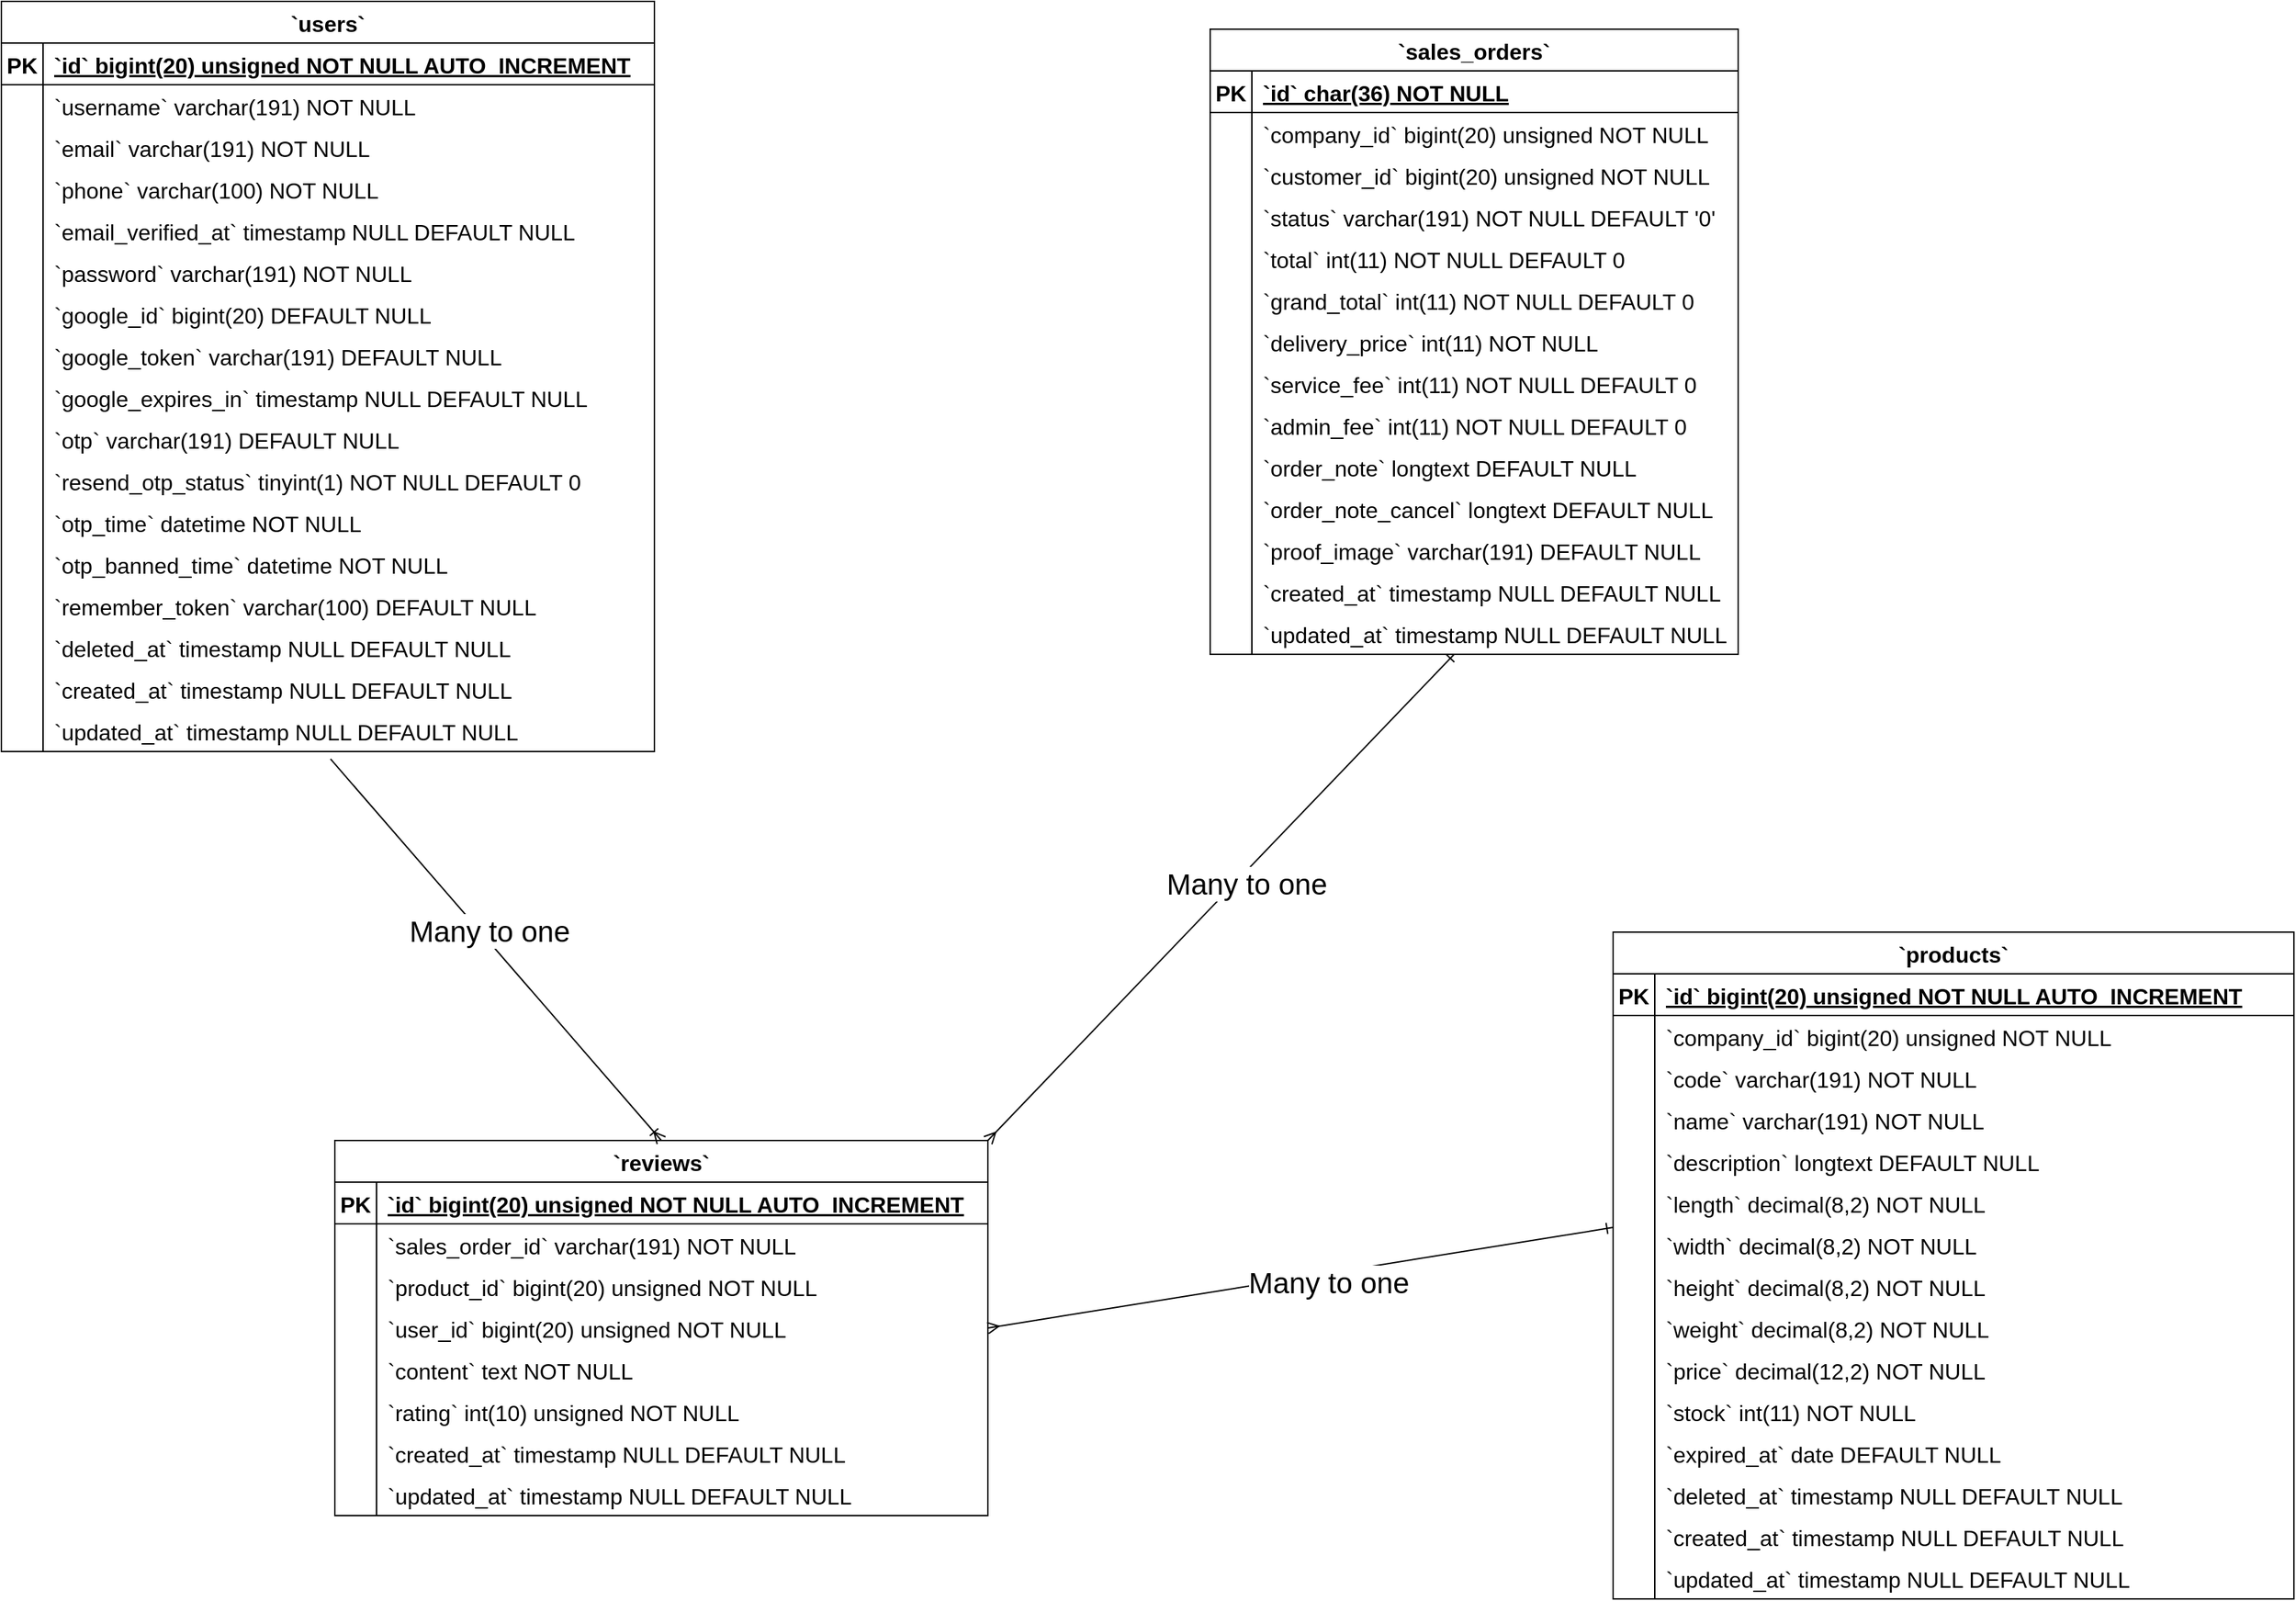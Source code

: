 <mxfile version="24.3.0" type="github">
  <diagram name="Page-1" id="C0S03kv1xg1Y0qRBt83g">
    <mxGraphModel dx="2085" dy="1755" grid="1" gridSize="10" guides="1" tooltips="1" connect="1" arrows="1" fold="1" page="1" pageScale="1" pageWidth="850" pageHeight="1100" math="0" shadow="0">
      <root>
        <mxCell id="0" />
        <mxCell id="1" parent="0" />
        <mxCell id="i_588_0jgY7JnGSePgZy-1" value="`users`" style="shape=table;startSize=30;container=1;collapsible=1;childLayout=tableLayout;fixedRows=1;rowLines=0;fontStyle=1;align=center;resizeLast=1;fontSize=16;" parent="1" vertex="1">
          <mxGeometry x="-80" y="-120" width="470" height="540" as="geometry" />
        </mxCell>
        <mxCell id="i_588_0jgY7JnGSePgZy-2" value="" style="shape=tableRow;horizontal=0;startSize=0;swimlaneHead=0;swimlaneBody=0;fillColor=none;collapsible=0;dropTarget=0;points=[[0,0.5],[1,0.5]];portConstraint=eastwest;strokeColor=inherit;top=0;left=0;right=0;bottom=1;fontSize=16;" parent="i_588_0jgY7JnGSePgZy-1" vertex="1">
          <mxGeometry y="30" width="470" height="30" as="geometry" />
        </mxCell>
        <mxCell id="i_588_0jgY7JnGSePgZy-3" value="PK" style="shape=partialRectangle;overflow=hidden;connectable=0;fillColor=none;strokeColor=inherit;top=0;left=0;bottom=0;right=0;fontStyle=1;fontSize=16;" parent="i_588_0jgY7JnGSePgZy-2" vertex="1">
          <mxGeometry width="30" height="30" as="geometry">
            <mxRectangle width="30" height="30" as="alternateBounds" />
          </mxGeometry>
        </mxCell>
        <mxCell id="i_588_0jgY7JnGSePgZy-4" value="`id` bigint(20) unsigned NOT NULL AUTO_INCREMENT" style="shape=partialRectangle;overflow=hidden;connectable=0;fillColor=none;align=left;strokeColor=inherit;top=0;left=0;bottom=0;right=0;spacingLeft=6;fontStyle=5;fontSize=16;" parent="i_588_0jgY7JnGSePgZy-2" vertex="1">
          <mxGeometry x="30" width="440" height="30" as="geometry">
            <mxRectangle width="440" height="30" as="alternateBounds" />
          </mxGeometry>
        </mxCell>
        <mxCell id="i_588_0jgY7JnGSePgZy-5" value="" style="shape=tableRow;horizontal=0;startSize=0;swimlaneHead=0;swimlaneBody=0;fillColor=none;collapsible=0;dropTarget=0;points=[[0,0.5],[1,0.5]];portConstraint=eastwest;strokeColor=inherit;top=0;left=0;right=0;bottom=0;fontSize=16;" parent="i_588_0jgY7JnGSePgZy-1" vertex="1">
          <mxGeometry y="60" width="470" height="30" as="geometry" />
        </mxCell>
        <mxCell id="i_588_0jgY7JnGSePgZy-6" value="" style="shape=partialRectangle;overflow=hidden;connectable=0;fillColor=none;strokeColor=inherit;top=0;left=0;bottom=0;right=0;fontSize=16;" parent="i_588_0jgY7JnGSePgZy-5" vertex="1">
          <mxGeometry width="30" height="30" as="geometry">
            <mxRectangle width="30" height="30" as="alternateBounds" />
          </mxGeometry>
        </mxCell>
        <mxCell id="i_588_0jgY7JnGSePgZy-7" value="`username` varchar(191) NOT NULL" style="shape=partialRectangle;overflow=hidden;connectable=0;fillColor=none;align=left;strokeColor=inherit;top=0;left=0;bottom=0;right=0;spacingLeft=6;fontSize=16;" parent="i_588_0jgY7JnGSePgZy-5" vertex="1">
          <mxGeometry x="30" width="440" height="30" as="geometry">
            <mxRectangle width="440" height="30" as="alternateBounds" />
          </mxGeometry>
        </mxCell>
        <mxCell id="i_588_0jgY7JnGSePgZy-8" value="" style="shape=tableRow;horizontal=0;startSize=0;swimlaneHead=0;swimlaneBody=0;fillColor=none;collapsible=0;dropTarget=0;points=[[0,0.5],[1,0.5]];portConstraint=eastwest;strokeColor=inherit;top=0;left=0;right=0;bottom=0;fontSize=16;" parent="i_588_0jgY7JnGSePgZy-1" vertex="1">
          <mxGeometry y="90" width="470" height="30" as="geometry" />
        </mxCell>
        <mxCell id="i_588_0jgY7JnGSePgZy-9" value="" style="shape=partialRectangle;overflow=hidden;connectable=0;fillColor=none;strokeColor=inherit;top=0;left=0;bottom=0;right=0;fontSize=16;" parent="i_588_0jgY7JnGSePgZy-8" vertex="1">
          <mxGeometry width="30" height="30" as="geometry">
            <mxRectangle width="30" height="30" as="alternateBounds" />
          </mxGeometry>
        </mxCell>
        <mxCell id="i_588_0jgY7JnGSePgZy-10" value="`email` varchar(191) NOT NULL" style="shape=partialRectangle;overflow=hidden;connectable=0;fillColor=none;align=left;strokeColor=inherit;top=0;left=0;bottom=0;right=0;spacingLeft=6;fontSize=16;" parent="i_588_0jgY7JnGSePgZy-8" vertex="1">
          <mxGeometry x="30" width="440" height="30" as="geometry">
            <mxRectangle width="440" height="30" as="alternateBounds" />
          </mxGeometry>
        </mxCell>
        <mxCell id="i_588_0jgY7JnGSePgZy-11" value="" style="shape=tableRow;horizontal=0;startSize=0;swimlaneHead=0;swimlaneBody=0;fillColor=none;collapsible=0;dropTarget=0;points=[[0,0.5],[1,0.5]];portConstraint=eastwest;strokeColor=inherit;top=0;left=0;right=0;bottom=0;fontSize=16;" parent="i_588_0jgY7JnGSePgZy-1" vertex="1">
          <mxGeometry y="120" width="470" height="30" as="geometry" />
        </mxCell>
        <mxCell id="i_588_0jgY7JnGSePgZy-12" value="" style="shape=partialRectangle;overflow=hidden;connectable=0;fillColor=none;strokeColor=inherit;top=0;left=0;bottom=0;right=0;fontSize=16;" parent="i_588_0jgY7JnGSePgZy-11" vertex="1">
          <mxGeometry width="30" height="30" as="geometry">
            <mxRectangle width="30" height="30" as="alternateBounds" />
          </mxGeometry>
        </mxCell>
        <mxCell id="i_588_0jgY7JnGSePgZy-13" value="`phone` varchar(100) NOT NULL" style="shape=partialRectangle;overflow=hidden;connectable=0;fillColor=none;align=left;strokeColor=inherit;top=0;left=0;bottom=0;right=0;spacingLeft=6;fontSize=16;" parent="i_588_0jgY7JnGSePgZy-11" vertex="1">
          <mxGeometry x="30" width="440" height="30" as="geometry">
            <mxRectangle width="440" height="30" as="alternateBounds" />
          </mxGeometry>
        </mxCell>
        <mxCell id="i_588_0jgY7JnGSePgZy-14" value="" style="shape=tableRow;horizontal=0;startSize=0;swimlaneHead=0;swimlaneBody=0;fillColor=none;collapsible=0;dropTarget=0;points=[[0,0.5],[1,0.5]];portConstraint=eastwest;strokeColor=inherit;top=0;left=0;right=0;bottom=0;fontSize=16;" parent="i_588_0jgY7JnGSePgZy-1" vertex="1">
          <mxGeometry y="150" width="470" height="30" as="geometry" />
        </mxCell>
        <mxCell id="i_588_0jgY7JnGSePgZy-15" value="" style="shape=partialRectangle;overflow=hidden;connectable=0;fillColor=none;strokeColor=inherit;top=0;left=0;bottom=0;right=0;fontSize=16;" parent="i_588_0jgY7JnGSePgZy-14" vertex="1">
          <mxGeometry width="30" height="30" as="geometry">
            <mxRectangle width="30" height="30" as="alternateBounds" />
          </mxGeometry>
        </mxCell>
        <mxCell id="i_588_0jgY7JnGSePgZy-16" value="`email_verified_at` timestamp NULL DEFAULT NULL" style="shape=partialRectangle;overflow=hidden;connectable=0;fillColor=none;align=left;strokeColor=inherit;top=0;left=0;bottom=0;right=0;spacingLeft=6;fontSize=16;" parent="i_588_0jgY7JnGSePgZy-14" vertex="1">
          <mxGeometry x="30" width="440" height="30" as="geometry">
            <mxRectangle width="440" height="30" as="alternateBounds" />
          </mxGeometry>
        </mxCell>
        <mxCell id="i_588_0jgY7JnGSePgZy-17" value="" style="shape=tableRow;horizontal=0;startSize=0;swimlaneHead=0;swimlaneBody=0;fillColor=none;collapsible=0;dropTarget=0;points=[[0,0.5],[1,0.5]];portConstraint=eastwest;strokeColor=inherit;top=0;left=0;right=0;bottom=0;fontSize=16;" parent="i_588_0jgY7JnGSePgZy-1" vertex="1">
          <mxGeometry y="180" width="470" height="30" as="geometry" />
        </mxCell>
        <mxCell id="i_588_0jgY7JnGSePgZy-18" value="" style="shape=partialRectangle;overflow=hidden;connectable=0;fillColor=none;strokeColor=inherit;top=0;left=0;bottom=0;right=0;fontSize=16;" parent="i_588_0jgY7JnGSePgZy-17" vertex="1">
          <mxGeometry width="30" height="30" as="geometry">
            <mxRectangle width="30" height="30" as="alternateBounds" />
          </mxGeometry>
        </mxCell>
        <mxCell id="i_588_0jgY7JnGSePgZy-19" value="`password` varchar(191) NOT NULL" style="shape=partialRectangle;overflow=hidden;connectable=0;fillColor=none;align=left;strokeColor=inherit;top=0;left=0;bottom=0;right=0;spacingLeft=6;fontSize=16;" parent="i_588_0jgY7JnGSePgZy-17" vertex="1">
          <mxGeometry x="30" width="440" height="30" as="geometry">
            <mxRectangle width="440" height="30" as="alternateBounds" />
          </mxGeometry>
        </mxCell>
        <mxCell id="i_588_0jgY7JnGSePgZy-20" value="" style="shape=tableRow;horizontal=0;startSize=0;swimlaneHead=0;swimlaneBody=0;fillColor=none;collapsible=0;dropTarget=0;points=[[0,0.5],[1,0.5]];portConstraint=eastwest;strokeColor=inherit;top=0;left=0;right=0;bottom=0;fontSize=16;" parent="i_588_0jgY7JnGSePgZy-1" vertex="1">
          <mxGeometry y="210" width="470" height="30" as="geometry" />
        </mxCell>
        <mxCell id="i_588_0jgY7JnGSePgZy-21" value="" style="shape=partialRectangle;overflow=hidden;connectable=0;fillColor=none;strokeColor=inherit;top=0;left=0;bottom=0;right=0;fontSize=16;" parent="i_588_0jgY7JnGSePgZy-20" vertex="1">
          <mxGeometry width="30" height="30" as="geometry">
            <mxRectangle width="30" height="30" as="alternateBounds" />
          </mxGeometry>
        </mxCell>
        <mxCell id="i_588_0jgY7JnGSePgZy-22" value="`google_id` bigint(20) DEFAULT NULL" style="shape=partialRectangle;overflow=hidden;connectable=0;fillColor=none;align=left;strokeColor=inherit;top=0;left=0;bottom=0;right=0;spacingLeft=6;fontSize=16;" parent="i_588_0jgY7JnGSePgZy-20" vertex="1">
          <mxGeometry x="30" width="440" height="30" as="geometry">
            <mxRectangle width="440" height="30" as="alternateBounds" />
          </mxGeometry>
        </mxCell>
        <mxCell id="i_588_0jgY7JnGSePgZy-23" value="" style="shape=tableRow;horizontal=0;startSize=0;swimlaneHead=0;swimlaneBody=0;fillColor=none;collapsible=0;dropTarget=0;points=[[0,0.5],[1,0.5]];portConstraint=eastwest;strokeColor=inherit;top=0;left=0;right=0;bottom=0;fontSize=16;" parent="i_588_0jgY7JnGSePgZy-1" vertex="1">
          <mxGeometry y="240" width="470" height="30" as="geometry" />
        </mxCell>
        <mxCell id="i_588_0jgY7JnGSePgZy-24" value="" style="shape=partialRectangle;overflow=hidden;connectable=0;fillColor=none;strokeColor=inherit;top=0;left=0;bottom=0;right=0;fontSize=16;" parent="i_588_0jgY7JnGSePgZy-23" vertex="1">
          <mxGeometry width="30" height="30" as="geometry">
            <mxRectangle width="30" height="30" as="alternateBounds" />
          </mxGeometry>
        </mxCell>
        <mxCell id="i_588_0jgY7JnGSePgZy-25" value="`google_token` varchar(191) DEFAULT NULL" style="shape=partialRectangle;overflow=hidden;connectable=0;fillColor=none;align=left;strokeColor=inherit;top=0;left=0;bottom=0;right=0;spacingLeft=6;fontSize=16;" parent="i_588_0jgY7JnGSePgZy-23" vertex="1">
          <mxGeometry x="30" width="440" height="30" as="geometry">
            <mxRectangle width="440" height="30" as="alternateBounds" />
          </mxGeometry>
        </mxCell>
        <mxCell id="i_588_0jgY7JnGSePgZy-26" value="" style="shape=tableRow;horizontal=0;startSize=0;swimlaneHead=0;swimlaneBody=0;fillColor=none;collapsible=0;dropTarget=0;points=[[0,0.5],[1,0.5]];portConstraint=eastwest;strokeColor=inherit;top=0;left=0;right=0;bottom=0;fontSize=16;" parent="i_588_0jgY7JnGSePgZy-1" vertex="1">
          <mxGeometry y="270" width="470" height="30" as="geometry" />
        </mxCell>
        <mxCell id="i_588_0jgY7JnGSePgZy-27" value="" style="shape=partialRectangle;overflow=hidden;connectable=0;fillColor=none;strokeColor=inherit;top=0;left=0;bottom=0;right=0;fontSize=16;" parent="i_588_0jgY7JnGSePgZy-26" vertex="1">
          <mxGeometry width="30" height="30" as="geometry">
            <mxRectangle width="30" height="30" as="alternateBounds" />
          </mxGeometry>
        </mxCell>
        <mxCell id="i_588_0jgY7JnGSePgZy-28" value="`google_expires_in` timestamp NULL DEFAULT NULL" style="shape=partialRectangle;overflow=hidden;connectable=0;fillColor=none;align=left;strokeColor=inherit;top=0;left=0;bottom=0;right=0;spacingLeft=6;fontSize=16;" parent="i_588_0jgY7JnGSePgZy-26" vertex="1">
          <mxGeometry x="30" width="440" height="30" as="geometry">
            <mxRectangle width="440" height="30" as="alternateBounds" />
          </mxGeometry>
        </mxCell>
        <mxCell id="i_588_0jgY7JnGSePgZy-29" value="" style="shape=tableRow;horizontal=0;startSize=0;swimlaneHead=0;swimlaneBody=0;fillColor=none;collapsible=0;dropTarget=0;points=[[0,0.5],[1,0.5]];portConstraint=eastwest;strokeColor=inherit;top=0;left=0;right=0;bottom=0;fontSize=16;" parent="i_588_0jgY7JnGSePgZy-1" vertex="1">
          <mxGeometry y="300" width="470" height="30" as="geometry" />
        </mxCell>
        <mxCell id="i_588_0jgY7JnGSePgZy-30" value="" style="shape=partialRectangle;overflow=hidden;connectable=0;fillColor=none;strokeColor=inherit;top=0;left=0;bottom=0;right=0;fontSize=16;" parent="i_588_0jgY7JnGSePgZy-29" vertex="1">
          <mxGeometry width="30" height="30" as="geometry">
            <mxRectangle width="30" height="30" as="alternateBounds" />
          </mxGeometry>
        </mxCell>
        <mxCell id="i_588_0jgY7JnGSePgZy-31" value="`otp` varchar(191) DEFAULT NULL" style="shape=partialRectangle;overflow=hidden;connectable=0;fillColor=none;align=left;strokeColor=inherit;top=0;left=0;bottom=0;right=0;spacingLeft=6;fontSize=16;" parent="i_588_0jgY7JnGSePgZy-29" vertex="1">
          <mxGeometry x="30" width="440" height="30" as="geometry">
            <mxRectangle width="440" height="30" as="alternateBounds" />
          </mxGeometry>
        </mxCell>
        <mxCell id="i_588_0jgY7JnGSePgZy-32" value="" style="shape=tableRow;horizontal=0;startSize=0;swimlaneHead=0;swimlaneBody=0;fillColor=none;collapsible=0;dropTarget=0;points=[[0,0.5],[1,0.5]];portConstraint=eastwest;strokeColor=inherit;top=0;left=0;right=0;bottom=0;fontSize=16;" parent="i_588_0jgY7JnGSePgZy-1" vertex="1">
          <mxGeometry y="330" width="470" height="30" as="geometry" />
        </mxCell>
        <mxCell id="i_588_0jgY7JnGSePgZy-33" value="" style="shape=partialRectangle;overflow=hidden;connectable=0;fillColor=none;strokeColor=inherit;top=0;left=0;bottom=0;right=0;fontSize=16;" parent="i_588_0jgY7JnGSePgZy-32" vertex="1">
          <mxGeometry width="30" height="30" as="geometry">
            <mxRectangle width="30" height="30" as="alternateBounds" />
          </mxGeometry>
        </mxCell>
        <mxCell id="i_588_0jgY7JnGSePgZy-34" value="`resend_otp_status` tinyint(1) NOT NULL DEFAULT 0" style="shape=partialRectangle;overflow=hidden;connectable=0;fillColor=none;align=left;strokeColor=inherit;top=0;left=0;bottom=0;right=0;spacingLeft=6;fontSize=16;" parent="i_588_0jgY7JnGSePgZy-32" vertex="1">
          <mxGeometry x="30" width="440" height="30" as="geometry">
            <mxRectangle width="440" height="30" as="alternateBounds" />
          </mxGeometry>
        </mxCell>
        <mxCell id="i_588_0jgY7JnGSePgZy-35" value="" style="shape=tableRow;horizontal=0;startSize=0;swimlaneHead=0;swimlaneBody=0;fillColor=none;collapsible=0;dropTarget=0;points=[[0,0.5],[1,0.5]];portConstraint=eastwest;strokeColor=inherit;top=0;left=0;right=0;bottom=0;fontSize=16;" parent="i_588_0jgY7JnGSePgZy-1" vertex="1">
          <mxGeometry y="360" width="470" height="30" as="geometry" />
        </mxCell>
        <mxCell id="i_588_0jgY7JnGSePgZy-36" value="" style="shape=partialRectangle;overflow=hidden;connectable=0;fillColor=none;strokeColor=inherit;top=0;left=0;bottom=0;right=0;fontSize=16;" parent="i_588_0jgY7JnGSePgZy-35" vertex="1">
          <mxGeometry width="30" height="30" as="geometry">
            <mxRectangle width="30" height="30" as="alternateBounds" />
          </mxGeometry>
        </mxCell>
        <mxCell id="i_588_0jgY7JnGSePgZy-37" value="`otp_time` datetime NOT NULL" style="shape=partialRectangle;overflow=hidden;connectable=0;fillColor=none;align=left;strokeColor=inherit;top=0;left=0;bottom=0;right=0;spacingLeft=6;fontSize=16;" parent="i_588_0jgY7JnGSePgZy-35" vertex="1">
          <mxGeometry x="30" width="440" height="30" as="geometry">
            <mxRectangle width="440" height="30" as="alternateBounds" />
          </mxGeometry>
        </mxCell>
        <mxCell id="i_588_0jgY7JnGSePgZy-38" value="" style="shape=tableRow;horizontal=0;startSize=0;swimlaneHead=0;swimlaneBody=0;fillColor=none;collapsible=0;dropTarget=0;points=[[0,0.5],[1,0.5]];portConstraint=eastwest;strokeColor=inherit;top=0;left=0;right=0;bottom=0;fontSize=16;" parent="i_588_0jgY7JnGSePgZy-1" vertex="1">
          <mxGeometry y="390" width="470" height="30" as="geometry" />
        </mxCell>
        <mxCell id="i_588_0jgY7JnGSePgZy-39" value="" style="shape=partialRectangle;overflow=hidden;connectable=0;fillColor=none;strokeColor=inherit;top=0;left=0;bottom=0;right=0;fontSize=16;" parent="i_588_0jgY7JnGSePgZy-38" vertex="1">
          <mxGeometry width="30" height="30" as="geometry">
            <mxRectangle width="30" height="30" as="alternateBounds" />
          </mxGeometry>
        </mxCell>
        <mxCell id="i_588_0jgY7JnGSePgZy-40" value="`otp_banned_time` datetime NOT NULL" style="shape=partialRectangle;overflow=hidden;connectable=0;fillColor=none;align=left;strokeColor=inherit;top=0;left=0;bottom=0;right=0;spacingLeft=6;fontSize=16;" parent="i_588_0jgY7JnGSePgZy-38" vertex="1">
          <mxGeometry x="30" width="440" height="30" as="geometry">
            <mxRectangle width="440" height="30" as="alternateBounds" />
          </mxGeometry>
        </mxCell>
        <mxCell id="i_588_0jgY7JnGSePgZy-41" value="" style="shape=tableRow;horizontal=0;startSize=0;swimlaneHead=0;swimlaneBody=0;fillColor=none;collapsible=0;dropTarget=0;points=[[0,0.5],[1,0.5]];portConstraint=eastwest;strokeColor=inherit;top=0;left=0;right=0;bottom=0;fontSize=16;" parent="i_588_0jgY7JnGSePgZy-1" vertex="1">
          <mxGeometry y="420" width="470" height="30" as="geometry" />
        </mxCell>
        <mxCell id="i_588_0jgY7JnGSePgZy-42" value="" style="shape=partialRectangle;overflow=hidden;connectable=0;fillColor=none;strokeColor=inherit;top=0;left=0;bottom=0;right=0;fontSize=16;" parent="i_588_0jgY7JnGSePgZy-41" vertex="1">
          <mxGeometry width="30" height="30" as="geometry">
            <mxRectangle width="30" height="30" as="alternateBounds" />
          </mxGeometry>
        </mxCell>
        <mxCell id="i_588_0jgY7JnGSePgZy-43" value="`remember_token` varchar(100) DEFAULT NULL" style="shape=partialRectangle;overflow=hidden;connectable=0;fillColor=none;align=left;strokeColor=inherit;top=0;left=0;bottom=0;right=0;spacingLeft=6;fontSize=16;" parent="i_588_0jgY7JnGSePgZy-41" vertex="1">
          <mxGeometry x="30" width="440" height="30" as="geometry">
            <mxRectangle width="440" height="30" as="alternateBounds" />
          </mxGeometry>
        </mxCell>
        <mxCell id="i_588_0jgY7JnGSePgZy-44" value="" style="shape=tableRow;horizontal=0;startSize=0;swimlaneHead=0;swimlaneBody=0;fillColor=none;collapsible=0;dropTarget=0;points=[[0,0.5],[1,0.5]];portConstraint=eastwest;strokeColor=inherit;top=0;left=0;right=0;bottom=0;fontSize=16;" parent="i_588_0jgY7JnGSePgZy-1" vertex="1">
          <mxGeometry y="450" width="470" height="30" as="geometry" />
        </mxCell>
        <mxCell id="i_588_0jgY7JnGSePgZy-45" value="" style="shape=partialRectangle;overflow=hidden;connectable=0;fillColor=none;strokeColor=inherit;top=0;left=0;bottom=0;right=0;fontSize=16;" parent="i_588_0jgY7JnGSePgZy-44" vertex="1">
          <mxGeometry width="30" height="30" as="geometry">
            <mxRectangle width="30" height="30" as="alternateBounds" />
          </mxGeometry>
        </mxCell>
        <mxCell id="i_588_0jgY7JnGSePgZy-46" value="`deleted_at` timestamp NULL DEFAULT NULL" style="shape=partialRectangle;overflow=hidden;connectable=0;fillColor=none;align=left;strokeColor=inherit;top=0;left=0;bottom=0;right=0;spacingLeft=6;fontSize=16;" parent="i_588_0jgY7JnGSePgZy-44" vertex="1">
          <mxGeometry x="30" width="440" height="30" as="geometry">
            <mxRectangle width="440" height="30" as="alternateBounds" />
          </mxGeometry>
        </mxCell>
        <mxCell id="i_588_0jgY7JnGSePgZy-47" value="" style="shape=tableRow;horizontal=0;startSize=0;swimlaneHead=0;swimlaneBody=0;fillColor=none;collapsible=0;dropTarget=0;points=[[0,0.5],[1,0.5]];portConstraint=eastwest;strokeColor=inherit;top=0;left=0;right=0;bottom=0;fontSize=16;" parent="i_588_0jgY7JnGSePgZy-1" vertex="1">
          <mxGeometry y="480" width="470" height="30" as="geometry" />
        </mxCell>
        <mxCell id="i_588_0jgY7JnGSePgZy-48" value="" style="shape=partialRectangle;overflow=hidden;connectable=0;fillColor=none;strokeColor=inherit;top=0;left=0;bottom=0;right=0;fontSize=16;" parent="i_588_0jgY7JnGSePgZy-47" vertex="1">
          <mxGeometry width="30" height="30" as="geometry">
            <mxRectangle width="30" height="30" as="alternateBounds" />
          </mxGeometry>
        </mxCell>
        <mxCell id="i_588_0jgY7JnGSePgZy-49" value="`created_at` timestamp NULL DEFAULT NULL" style="shape=partialRectangle;overflow=hidden;connectable=0;fillColor=none;align=left;strokeColor=inherit;top=0;left=0;bottom=0;right=0;spacingLeft=6;fontSize=16;" parent="i_588_0jgY7JnGSePgZy-47" vertex="1">
          <mxGeometry x="30" width="440" height="30" as="geometry">
            <mxRectangle width="440" height="30" as="alternateBounds" />
          </mxGeometry>
        </mxCell>
        <mxCell id="i_588_0jgY7JnGSePgZy-50" value="" style="shape=tableRow;horizontal=0;startSize=0;swimlaneHead=0;swimlaneBody=0;fillColor=none;collapsible=0;dropTarget=0;points=[[0,0.5],[1,0.5]];portConstraint=eastwest;strokeColor=inherit;top=0;left=0;right=0;bottom=0;fontSize=16;" parent="i_588_0jgY7JnGSePgZy-1" vertex="1">
          <mxGeometry y="510" width="470" height="30" as="geometry" />
        </mxCell>
        <mxCell id="i_588_0jgY7JnGSePgZy-51" value="" style="shape=partialRectangle;overflow=hidden;connectable=0;fillColor=none;strokeColor=inherit;top=0;left=0;bottom=0;right=0;fontSize=16;" parent="i_588_0jgY7JnGSePgZy-50" vertex="1">
          <mxGeometry width="30" height="30" as="geometry">
            <mxRectangle width="30" height="30" as="alternateBounds" />
          </mxGeometry>
        </mxCell>
        <mxCell id="i_588_0jgY7JnGSePgZy-52" value="`updated_at` timestamp NULL DEFAULT NULL" style="shape=partialRectangle;overflow=hidden;connectable=0;fillColor=none;align=left;strokeColor=inherit;top=0;left=0;bottom=0;right=0;spacingLeft=6;fontSize=16;" parent="i_588_0jgY7JnGSePgZy-50" vertex="1">
          <mxGeometry x="30" width="440" height="30" as="geometry">
            <mxRectangle width="440" height="30" as="alternateBounds" />
          </mxGeometry>
        </mxCell>
        <mxCell id="i_588_0jgY7JnGSePgZy-62" value="`reviews`" style="shape=table;startSize=30;container=1;collapsible=1;childLayout=tableLayout;fixedRows=1;rowLines=0;fontStyle=1;align=center;resizeLast=1;fontSize=16;" parent="1" vertex="1">
          <mxGeometry x="160" y="700" width="470" height="270" as="geometry" />
        </mxCell>
        <mxCell id="i_588_0jgY7JnGSePgZy-63" value="" style="shape=tableRow;horizontal=0;startSize=0;swimlaneHead=0;swimlaneBody=0;fillColor=none;collapsible=0;dropTarget=0;points=[[0,0.5],[1,0.5]];portConstraint=eastwest;strokeColor=inherit;top=0;left=0;right=0;bottom=1;fontSize=16;" parent="i_588_0jgY7JnGSePgZy-62" vertex="1">
          <mxGeometry y="30" width="470" height="30" as="geometry" />
        </mxCell>
        <mxCell id="i_588_0jgY7JnGSePgZy-64" value="PK" style="shape=partialRectangle;overflow=hidden;connectable=0;fillColor=none;strokeColor=inherit;top=0;left=0;bottom=0;right=0;fontStyle=1;fontSize=16;" parent="i_588_0jgY7JnGSePgZy-63" vertex="1">
          <mxGeometry width="30" height="30" as="geometry">
            <mxRectangle width="30" height="30" as="alternateBounds" />
          </mxGeometry>
        </mxCell>
        <mxCell id="i_588_0jgY7JnGSePgZy-65" value="`id` bigint(20) unsigned NOT NULL AUTO_INCREMENT" style="shape=partialRectangle;overflow=hidden;connectable=0;fillColor=none;align=left;strokeColor=inherit;top=0;left=0;bottom=0;right=0;spacingLeft=6;fontStyle=5;fontSize=16;" parent="i_588_0jgY7JnGSePgZy-63" vertex="1">
          <mxGeometry x="30" width="440" height="30" as="geometry">
            <mxRectangle width="440" height="30" as="alternateBounds" />
          </mxGeometry>
        </mxCell>
        <mxCell id="i_588_0jgY7JnGSePgZy-66" value="" style="shape=tableRow;horizontal=0;startSize=0;swimlaneHead=0;swimlaneBody=0;fillColor=none;collapsible=0;dropTarget=0;points=[[0,0.5],[1,0.5]];portConstraint=eastwest;strokeColor=inherit;top=0;left=0;right=0;bottom=0;fontSize=16;" parent="i_588_0jgY7JnGSePgZy-62" vertex="1">
          <mxGeometry y="60" width="470" height="30" as="geometry" />
        </mxCell>
        <mxCell id="i_588_0jgY7JnGSePgZy-67" value="" style="shape=partialRectangle;overflow=hidden;connectable=0;fillColor=none;strokeColor=inherit;top=0;left=0;bottom=0;right=0;fontSize=16;" parent="i_588_0jgY7JnGSePgZy-66" vertex="1">
          <mxGeometry width="30" height="30" as="geometry">
            <mxRectangle width="30" height="30" as="alternateBounds" />
          </mxGeometry>
        </mxCell>
        <mxCell id="i_588_0jgY7JnGSePgZy-68" value="`sales_order_id` varchar(191) NOT NULL" style="shape=partialRectangle;overflow=hidden;connectable=0;fillColor=none;align=left;strokeColor=inherit;top=0;left=0;bottom=0;right=0;spacingLeft=6;fontSize=16;" parent="i_588_0jgY7JnGSePgZy-66" vertex="1">
          <mxGeometry x="30" width="440" height="30" as="geometry">
            <mxRectangle width="440" height="30" as="alternateBounds" />
          </mxGeometry>
        </mxCell>
        <mxCell id="i_588_0jgY7JnGSePgZy-69" value="" style="shape=tableRow;horizontal=0;startSize=0;swimlaneHead=0;swimlaneBody=0;fillColor=none;collapsible=0;dropTarget=0;points=[[0,0.5],[1,0.5]];portConstraint=eastwest;strokeColor=inherit;top=0;left=0;right=0;bottom=0;fontSize=16;" parent="i_588_0jgY7JnGSePgZy-62" vertex="1">
          <mxGeometry y="90" width="470" height="30" as="geometry" />
        </mxCell>
        <mxCell id="i_588_0jgY7JnGSePgZy-70" value="" style="shape=partialRectangle;overflow=hidden;connectable=0;fillColor=none;strokeColor=inherit;top=0;left=0;bottom=0;right=0;fontSize=16;" parent="i_588_0jgY7JnGSePgZy-69" vertex="1">
          <mxGeometry width="30" height="30" as="geometry">
            <mxRectangle width="30" height="30" as="alternateBounds" />
          </mxGeometry>
        </mxCell>
        <mxCell id="i_588_0jgY7JnGSePgZy-71" value="`product_id` bigint(20) unsigned NOT NULL" style="shape=partialRectangle;overflow=hidden;connectable=0;fillColor=none;align=left;strokeColor=inherit;top=0;left=0;bottom=0;right=0;spacingLeft=6;fontSize=16;" parent="i_588_0jgY7JnGSePgZy-69" vertex="1">
          <mxGeometry x="30" width="440" height="30" as="geometry">
            <mxRectangle width="440" height="30" as="alternateBounds" />
          </mxGeometry>
        </mxCell>
        <mxCell id="i_588_0jgY7JnGSePgZy-72" value="" style="shape=tableRow;horizontal=0;startSize=0;swimlaneHead=0;swimlaneBody=0;fillColor=none;collapsible=0;dropTarget=0;points=[[0,0.5],[1,0.5]];portConstraint=eastwest;strokeColor=inherit;top=0;left=0;right=0;bottom=0;fontSize=16;" parent="i_588_0jgY7JnGSePgZy-62" vertex="1">
          <mxGeometry y="120" width="470" height="30" as="geometry" />
        </mxCell>
        <mxCell id="i_588_0jgY7JnGSePgZy-73" value="" style="shape=partialRectangle;overflow=hidden;connectable=0;fillColor=none;strokeColor=inherit;top=0;left=0;bottom=0;right=0;fontSize=16;" parent="i_588_0jgY7JnGSePgZy-72" vertex="1">
          <mxGeometry width="30" height="30" as="geometry">
            <mxRectangle width="30" height="30" as="alternateBounds" />
          </mxGeometry>
        </mxCell>
        <mxCell id="i_588_0jgY7JnGSePgZy-74" value="`user_id` bigint(20) unsigned NOT NULL" style="shape=partialRectangle;overflow=hidden;connectable=0;fillColor=none;align=left;strokeColor=inherit;top=0;left=0;bottom=0;right=0;spacingLeft=6;fontSize=16;" parent="i_588_0jgY7JnGSePgZy-72" vertex="1">
          <mxGeometry x="30" width="440" height="30" as="geometry">
            <mxRectangle width="440" height="30" as="alternateBounds" />
          </mxGeometry>
        </mxCell>
        <mxCell id="i_588_0jgY7JnGSePgZy-75" value="" style="shape=tableRow;horizontal=0;startSize=0;swimlaneHead=0;swimlaneBody=0;fillColor=none;collapsible=0;dropTarget=0;points=[[0,0.5],[1,0.5]];portConstraint=eastwest;strokeColor=inherit;top=0;left=0;right=0;bottom=0;fontSize=16;" parent="i_588_0jgY7JnGSePgZy-62" vertex="1">
          <mxGeometry y="150" width="470" height="30" as="geometry" />
        </mxCell>
        <mxCell id="i_588_0jgY7JnGSePgZy-76" value="" style="shape=partialRectangle;overflow=hidden;connectable=0;fillColor=none;strokeColor=inherit;top=0;left=0;bottom=0;right=0;fontSize=16;" parent="i_588_0jgY7JnGSePgZy-75" vertex="1">
          <mxGeometry width="30" height="30" as="geometry">
            <mxRectangle width="30" height="30" as="alternateBounds" />
          </mxGeometry>
        </mxCell>
        <mxCell id="i_588_0jgY7JnGSePgZy-77" value="`content` text NOT NULL" style="shape=partialRectangle;overflow=hidden;connectable=0;fillColor=none;align=left;strokeColor=inherit;top=0;left=0;bottom=0;right=0;spacingLeft=6;fontSize=16;" parent="i_588_0jgY7JnGSePgZy-75" vertex="1">
          <mxGeometry x="30" width="440" height="30" as="geometry">
            <mxRectangle width="440" height="30" as="alternateBounds" />
          </mxGeometry>
        </mxCell>
        <mxCell id="i_588_0jgY7JnGSePgZy-78" value="" style="shape=tableRow;horizontal=0;startSize=0;swimlaneHead=0;swimlaneBody=0;fillColor=none;collapsible=0;dropTarget=0;points=[[0,0.5],[1,0.5]];portConstraint=eastwest;strokeColor=inherit;top=0;left=0;right=0;bottom=0;fontSize=16;" parent="i_588_0jgY7JnGSePgZy-62" vertex="1">
          <mxGeometry y="180" width="470" height="30" as="geometry" />
        </mxCell>
        <mxCell id="i_588_0jgY7JnGSePgZy-79" value="" style="shape=partialRectangle;overflow=hidden;connectable=0;fillColor=none;strokeColor=inherit;top=0;left=0;bottom=0;right=0;fontSize=16;" parent="i_588_0jgY7JnGSePgZy-78" vertex="1">
          <mxGeometry width="30" height="30" as="geometry">
            <mxRectangle width="30" height="30" as="alternateBounds" />
          </mxGeometry>
        </mxCell>
        <mxCell id="i_588_0jgY7JnGSePgZy-80" value="`rating` int(10) unsigned NOT NULL" style="shape=partialRectangle;overflow=hidden;connectable=0;fillColor=none;align=left;strokeColor=inherit;top=0;left=0;bottom=0;right=0;spacingLeft=6;fontSize=16;" parent="i_588_0jgY7JnGSePgZy-78" vertex="1">
          <mxGeometry x="30" width="440" height="30" as="geometry">
            <mxRectangle width="440" height="30" as="alternateBounds" />
          </mxGeometry>
        </mxCell>
        <mxCell id="i_588_0jgY7JnGSePgZy-81" value="" style="shape=tableRow;horizontal=0;startSize=0;swimlaneHead=0;swimlaneBody=0;fillColor=none;collapsible=0;dropTarget=0;points=[[0,0.5],[1,0.5]];portConstraint=eastwest;strokeColor=inherit;top=0;left=0;right=0;bottom=0;fontSize=16;" parent="i_588_0jgY7JnGSePgZy-62" vertex="1">
          <mxGeometry y="210" width="470" height="30" as="geometry" />
        </mxCell>
        <mxCell id="i_588_0jgY7JnGSePgZy-82" value="" style="shape=partialRectangle;overflow=hidden;connectable=0;fillColor=none;strokeColor=inherit;top=0;left=0;bottom=0;right=0;fontSize=16;" parent="i_588_0jgY7JnGSePgZy-81" vertex="1">
          <mxGeometry width="30" height="30" as="geometry">
            <mxRectangle width="30" height="30" as="alternateBounds" />
          </mxGeometry>
        </mxCell>
        <mxCell id="i_588_0jgY7JnGSePgZy-83" value="`created_at` timestamp NULL DEFAULT NULL" style="shape=partialRectangle;overflow=hidden;connectable=0;fillColor=none;align=left;strokeColor=inherit;top=0;left=0;bottom=0;right=0;spacingLeft=6;fontSize=16;" parent="i_588_0jgY7JnGSePgZy-81" vertex="1">
          <mxGeometry x="30" width="440" height="30" as="geometry">
            <mxRectangle width="440" height="30" as="alternateBounds" />
          </mxGeometry>
        </mxCell>
        <mxCell id="i_588_0jgY7JnGSePgZy-84" value="" style="shape=tableRow;horizontal=0;startSize=0;swimlaneHead=0;swimlaneBody=0;fillColor=none;collapsible=0;dropTarget=0;points=[[0,0.5],[1,0.5]];portConstraint=eastwest;strokeColor=inherit;top=0;left=0;right=0;bottom=0;fontSize=16;" parent="i_588_0jgY7JnGSePgZy-62" vertex="1">
          <mxGeometry y="240" width="470" height="30" as="geometry" />
        </mxCell>
        <mxCell id="i_588_0jgY7JnGSePgZy-85" value="" style="shape=partialRectangle;overflow=hidden;connectable=0;fillColor=none;strokeColor=inherit;top=0;left=0;bottom=0;right=0;fontSize=16;" parent="i_588_0jgY7JnGSePgZy-84" vertex="1">
          <mxGeometry width="30" height="30" as="geometry">
            <mxRectangle width="30" height="30" as="alternateBounds" />
          </mxGeometry>
        </mxCell>
        <mxCell id="i_588_0jgY7JnGSePgZy-86" value="`updated_at` timestamp NULL DEFAULT NULL" style="shape=partialRectangle;overflow=hidden;connectable=0;fillColor=none;align=left;strokeColor=inherit;top=0;left=0;bottom=0;right=0;spacingLeft=6;fontSize=16;" parent="i_588_0jgY7JnGSePgZy-84" vertex="1">
          <mxGeometry x="30" width="440" height="30" as="geometry">
            <mxRectangle width="440" height="30" as="alternateBounds" />
          </mxGeometry>
        </mxCell>
        <mxCell id="i_588_0jgY7JnGSePgZy-87" value="`products`" style="shape=table;startSize=30;container=1;collapsible=1;childLayout=tableLayout;fixedRows=1;rowLines=0;fontStyle=1;align=center;resizeLast=1;fontSize=16;" parent="1" vertex="1">
          <mxGeometry x="1080" y="550" width="490" height="480" as="geometry" />
        </mxCell>
        <mxCell id="i_588_0jgY7JnGSePgZy-88" value="" style="shape=tableRow;horizontal=0;startSize=0;swimlaneHead=0;swimlaneBody=0;fillColor=none;collapsible=0;dropTarget=0;points=[[0,0.5],[1,0.5]];portConstraint=eastwest;strokeColor=inherit;top=0;left=0;right=0;bottom=1;fontSize=16;" parent="i_588_0jgY7JnGSePgZy-87" vertex="1">
          <mxGeometry y="30" width="490" height="30" as="geometry" />
        </mxCell>
        <mxCell id="i_588_0jgY7JnGSePgZy-89" value="PK" style="shape=partialRectangle;overflow=hidden;connectable=0;fillColor=none;strokeColor=inherit;top=0;left=0;bottom=0;right=0;fontStyle=1;fontSize=16;" parent="i_588_0jgY7JnGSePgZy-88" vertex="1">
          <mxGeometry width="30" height="30" as="geometry">
            <mxRectangle width="30" height="30" as="alternateBounds" />
          </mxGeometry>
        </mxCell>
        <mxCell id="i_588_0jgY7JnGSePgZy-90" value="`id` bigint(20) unsigned NOT NULL AUTO_INCREMENT" style="shape=partialRectangle;overflow=hidden;connectable=0;fillColor=none;align=left;strokeColor=inherit;top=0;left=0;bottom=0;right=0;spacingLeft=6;fontStyle=5;fontSize=16;" parent="i_588_0jgY7JnGSePgZy-88" vertex="1">
          <mxGeometry x="30" width="460" height="30" as="geometry">
            <mxRectangle width="460" height="30" as="alternateBounds" />
          </mxGeometry>
        </mxCell>
        <mxCell id="i_588_0jgY7JnGSePgZy-91" value="" style="shape=tableRow;horizontal=0;startSize=0;swimlaneHead=0;swimlaneBody=0;fillColor=none;collapsible=0;dropTarget=0;points=[[0,0.5],[1,0.5]];portConstraint=eastwest;strokeColor=inherit;top=0;left=0;right=0;bottom=0;fontSize=16;" parent="i_588_0jgY7JnGSePgZy-87" vertex="1">
          <mxGeometry y="60" width="490" height="30" as="geometry" />
        </mxCell>
        <mxCell id="i_588_0jgY7JnGSePgZy-92" value="" style="shape=partialRectangle;overflow=hidden;connectable=0;fillColor=none;strokeColor=inherit;top=0;left=0;bottom=0;right=0;fontSize=16;" parent="i_588_0jgY7JnGSePgZy-91" vertex="1">
          <mxGeometry width="30" height="30" as="geometry">
            <mxRectangle width="30" height="30" as="alternateBounds" />
          </mxGeometry>
        </mxCell>
        <mxCell id="i_588_0jgY7JnGSePgZy-93" value="`company_id` bigint(20) unsigned NOT NULL" style="shape=partialRectangle;overflow=hidden;connectable=0;fillColor=none;align=left;strokeColor=inherit;top=0;left=0;bottom=0;right=0;spacingLeft=6;fontSize=16;" parent="i_588_0jgY7JnGSePgZy-91" vertex="1">
          <mxGeometry x="30" width="460" height="30" as="geometry">
            <mxRectangle width="460" height="30" as="alternateBounds" />
          </mxGeometry>
        </mxCell>
        <mxCell id="i_588_0jgY7JnGSePgZy-94" value="" style="shape=tableRow;horizontal=0;startSize=0;swimlaneHead=0;swimlaneBody=0;fillColor=none;collapsible=0;dropTarget=0;points=[[0,0.5],[1,0.5]];portConstraint=eastwest;strokeColor=inherit;top=0;left=0;right=0;bottom=0;fontSize=16;" parent="i_588_0jgY7JnGSePgZy-87" vertex="1">
          <mxGeometry y="90" width="490" height="30" as="geometry" />
        </mxCell>
        <mxCell id="i_588_0jgY7JnGSePgZy-95" value="" style="shape=partialRectangle;overflow=hidden;connectable=0;fillColor=none;strokeColor=inherit;top=0;left=0;bottom=0;right=0;fontSize=16;" parent="i_588_0jgY7JnGSePgZy-94" vertex="1">
          <mxGeometry width="30" height="30" as="geometry">
            <mxRectangle width="30" height="30" as="alternateBounds" />
          </mxGeometry>
        </mxCell>
        <mxCell id="i_588_0jgY7JnGSePgZy-96" value="`code` varchar(191) NOT NULL" style="shape=partialRectangle;overflow=hidden;connectable=0;fillColor=none;align=left;strokeColor=inherit;top=0;left=0;bottom=0;right=0;spacingLeft=6;fontSize=16;" parent="i_588_0jgY7JnGSePgZy-94" vertex="1">
          <mxGeometry x="30" width="460" height="30" as="geometry">
            <mxRectangle width="460" height="30" as="alternateBounds" />
          </mxGeometry>
        </mxCell>
        <mxCell id="i_588_0jgY7JnGSePgZy-97" value="" style="shape=tableRow;horizontal=0;startSize=0;swimlaneHead=0;swimlaneBody=0;fillColor=none;collapsible=0;dropTarget=0;points=[[0,0.5],[1,0.5]];portConstraint=eastwest;strokeColor=inherit;top=0;left=0;right=0;bottom=0;fontSize=16;" parent="i_588_0jgY7JnGSePgZy-87" vertex="1">
          <mxGeometry y="120" width="490" height="30" as="geometry" />
        </mxCell>
        <mxCell id="i_588_0jgY7JnGSePgZy-98" value="" style="shape=partialRectangle;overflow=hidden;connectable=0;fillColor=none;strokeColor=inherit;top=0;left=0;bottom=0;right=0;fontSize=16;" parent="i_588_0jgY7JnGSePgZy-97" vertex="1">
          <mxGeometry width="30" height="30" as="geometry">
            <mxRectangle width="30" height="30" as="alternateBounds" />
          </mxGeometry>
        </mxCell>
        <mxCell id="i_588_0jgY7JnGSePgZy-99" value="`name` varchar(191) NOT NULL" style="shape=partialRectangle;overflow=hidden;connectable=0;fillColor=none;align=left;strokeColor=inherit;top=0;left=0;bottom=0;right=0;spacingLeft=6;fontSize=16;" parent="i_588_0jgY7JnGSePgZy-97" vertex="1">
          <mxGeometry x="30" width="460" height="30" as="geometry">
            <mxRectangle width="460" height="30" as="alternateBounds" />
          </mxGeometry>
        </mxCell>
        <mxCell id="i_588_0jgY7JnGSePgZy-100" value="" style="shape=tableRow;horizontal=0;startSize=0;swimlaneHead=0;swimlaneBody=0;fillColor=none;collapsible=0;dropTarget=0;points=[[0,0.5],[1,0.5]];portConstraint=eastwest;strokeColor=inherit;top=0;left=0;right=0;bottom=0;fontSize=16;" parent="i_588_0jgY7JnGSePgZy-87" vertex="1">
          <mxGeometry y="150" width="490" height="30" as="geometry" />
        </mxCell>
        <mxCell id="i_588_0jgY7JnGSePgZy-101" value="" style="shape=partialRectangle;overflow=hidden;connectable=0;fillColor=none;strokeColor=inherit;top=0;left=0;bottom=0;right=0;fontSize=16;" parent="i_588_0jgY7JnGSePgZy-100" vertex="1">
          <mxGeometry width="30" height="30" as="geometry">
            <mxRectangle width="30" height="30" as="alternateBounds" />
          </mxGeometry>
        </mxCell>
        <mxCell id="i_588_0jgY7JnGSePgZy-102" value="`description` longtext DEFAULT NULL" style="shape=partialRectangle;overflow=hidden;connectable=0;fillColor=none;align=left;strokeColor=inherit;top=0;left=0;bottom=0;right=0;spacingLeft=6;fontSize=16;" parent="i_588_0jgY7JnGSePgZy-100" vertex="1">
          <mxGeometry x="30" width="460" height="30" as="geometry">
            <mxRectangle width="460" height="30" as="alternateBounds" />
          </mxGeometry>
        </mxCell>
        <mxCell id="i_588_0jgY7JnGSePgZy-103" value="" style="shape=tableRow;horizontal=0;startSize=0;swimlaneHead=0;swimlaneBody=0;fillColor=none;collapsible=0;dropTarget=0;points=[[0,0.5],[1,0.5]];portConstraint=eastwest;strokeColor=inherit;top=0;left=0;right=0;bottom=0;fontSize=16;" parent="i_588_0jgY7JnGSePgZy-87" vertex="1">
          <mxGeometry y="180" width="490" height="30" as="geometry" />
        </mxCell>
        <mxCell id="i_588_0jgY7JnGSePgZy-104" value="" style="shape=partialRectangle;overflow=hidden;connectable=0;fillColor=none;strokeColor=inherit;top=0;left=0;bottom=0;right=0;fontSize=16;" parent="i_588_0jgY7JnGSePgZy-103" vertex="1">
          <mxGeometry width="30" height="30" as="geometry">
            <mxRectangle width="30" height="30" as="alternateBounds" />
          </mxGeometry>
        </mxCell>
        <mxCell id="i_588_0jgY7JnGSePgZy-105" value="`length` decimal(8,2) NOT NULL" style="shape=partialRectangle;overflow=hidden;connectable=0;fillColor=none;align=left;strokeColor=inherit;top=0;left=0;bottom=0;right=0;spacingLeft=6;fontSize=16;" parent="i_588_0jgY7JnGSePgZy-103" vertex="1">
          <mxGeometry x="30" width="460" height="30" as="geometry">
            <mxRectangle width="460" height="30" as="alternateBounds" />
          </mxGeometry>
        </mxCell>
        <mxCell id="i_588_0jgY7JnGSePgZy-106" value="" style="shape=tableRow;horizontal=0;startSize=0;swimlaneHead=0;swimlaneBody=0;fillColor=none;collapsible=0;dropTarget=0;points=[[0,0.5],[1,0.5]];portConstraint=eastwest;strokeColor=inherit;top=0;left=0;right=0;bottom=0;fontSize=16;" parent="i_588_0jgY7JnGSePgZy-87" vertex="1">
          <mxGeometry y="210" width="490" height="30" as="geometry" />
        </mxCell>
        <mxCell id="i_588_0jgY7JnGSePgZy-107" value="" style="shape=partialRectangle;overflow=hidden;connectable=0;fillColor=none;strokeColor=inherit;top=0;left=0;bottom=0;right=0;fontSize=16;" parent="i_588_0jgY7JnGSePgZy-106" vertex="1">
          <mxGeometry width="30" height="30" as="geometry">
            <mxRectangle width="30" height="30" as="alternateBounds" />
          </mxGeometry>
        </mxCell>
        <mxCell id="i_588_0jgY7JnGSePgZy-108" value="`width` decimal(8,2) NOT NULL" style="shape=partialRectangle;overflow=hidden;connectable=0;fillColor=none;align=left;strokeColor=inherit;top=0;left=0;bottom=0;right=0;spacingLeft=6;fontSize=16;" parent="i_588_0jgY7JnGSePgZy-106" vertex="1">
          <mxGeometry x="30" width="460" height="30" as="geometry">
            <mxRectangle width="460" height="30" as="alternateBounds" />
          </mxGeometry>
        </mxCell>
        <mxCell id="i_588_0jgY7JnGSePgZy-109" value="" style="shape=tableRow;horizontal=0;startSize=0;swimlaneHead=0;swimlaneBody=0;fillColor=none;collapsible=0;dropTarget=0;points=[[0,0.5],[1,0.5]];portConstraint=eastwest;strokeColor=inherit;top=0;left=0;right=0;bottom=0;fontSize=16;" parent="i_588_0jgY7JnGSePgZy-87" vertex="1">
          <mxGeometry y="240" width="490" height="30" as="geometry" />
        </mxCell>
        <mxCell id="i_588_0jgY7JnGSePgZy-110" value="" style="shape=partialRectangle;overflow=hidden;connectable=0;fillColor=none;strokeColor=inherit;top=0;left=0;bottom=0;right=0;fontSize=16;" parent="i_588_0jgY7JnGSePgZy-109" vertex="1">
          <mxGeometry width="30" height="30" as="geometry">
            <mxRectangle width="30" height="30" as="alternateBounds" />
          </mxGeometry>
        </mxCell>
        <mxCell id="i_588_0jgY7JnGSePgZy-111" value="`height` decimal(8,2) NOT NULL" style="shape=partialRectangle;overflow=hidden;connectable=0;fillColor=none;align=left;strokeColor=inherit;top=0;left=0;bottom=0;right=0;spacingLeft=6;fontSize=16;" parent="i_588_0jgY7JnGSePgZy-109" vertex="1">
          <mxGeometry x="30" width="460" height="30" as="geometry">
            <mxRectangle width="460" height="30" as="alternateBounds" />
          </mxGeometry>
        </mxCell>
        <mxCell id="i_588_0jgY7JnGSePgZy-112" value="" style="shape=tableRow;horizontal=0;startSize=0;swimlaneHead=0;swimlaneBody=0;fillColor=none;collapsible=0;dropTarget=0;points=[[0,0.5],[1,0.5]];portConstraint=eastwest;strokeColor=inherit;top=0;left=0;right=0;bottom=0;fontSize=16;" parent="i_588_0jgY7JnGSePgZy-87" vertex="1">
          <mxGeometry y="270" width="490" height="30" as="geometry" />
        </mxCell>
        <mxCell id="i_588_0jgY7JnGSePgZy-113" value="" style="shape=partialRectangle;overflow=hidden;connectable=0;fillColor=none;strokeColor=inherit;top=0;left=0;bottom=0;right=0;fontSize=16;" parent="i_588_0jgY7JnGSePgZy-112" vertex="1">
          <mxGeometry width="30" height="30" as="geometry">
            <mxRectangle width="30" height="30" as="alternateBounds" />
          </mxGeometry>
        </mxCell>
        <mxCell id="i_588_0jgY7JnGSePgZy-114" value="`weight` decimal(8,2) NOT NULL" style="shape=partialRectangle;overflow=hidden;connectable=0;fillColor=none;align=left;strokeColor=inherit;top=0;left=0;bottom=0;right=0;spacingLeft=6;fontSize=16;" parent="i_588_0jgY7JnGSePgZy-112" vertex="1">
          <mxGeometry x="30" width="460" height="30" as="geometry">
            <mxRectangle width="460" height="30" as="alternateBounds" />
          </mxGeometry>
        </mxCell>
        <mxCell id="i_588_0jgY7JnGSePgZy-115" value="" style="shape=tableRow;horizontal=0;startSize=0;swimlaneHead=0;swimlaneBody=0;fillColor=none;collapsible=0;dropTarget=0;points=[[0,0.5],[1,0.5]];portConstraint=eastwest;strokeColor=inherit;top=0;left=0;right=0;bottom=0;fontSize=16;" parent="i_588_0jgY7JnGSePgZy-87" vertex="1">
          <mxGeometry y="300" width="490" height="30" as="geometry" />
        </mxCell>
        <mxCell id="i_588_0jgY7JnGSePgZy-116" value="" style="shape=partialRectangle;overflow=hidden;connectable=0;fillColor=none;strokeColor=inherit;top=0;left=0;bottom=0;right=0;fontSize=16;" parent="i_588_0jgY7JnGSePgZy-115" vertex="1">
          <mxGeometry width="30" height="30" as="geometry">
            <mxRectangle width="30" height="30" as="alternateBounds" />
          </mxGeometry>
        </mxCell>
        <mxCell id="i_588_0jgY7JnGSePgZy-117" value="`price` decimal(12,2) NOT NULL" style="shape=partialRectangle;overflow=hidden;connectable=0;fillColor=none;align=left;strokeColor=inherit;top=0;left=0;bottom=0;right=0;spacingLeft=6;fontSize=16;" parent="i_588_0jgY7JnGSePgZy-115" vertex="1">
          <mxGeometry x="30" width="460" height="30" as="geometry">
            <mxRectangle width="460" height="30" as="alternateBounds" />
          </mxGeometry>
        </mxCell>
        <mxCell id="i_588_0jgY7JnGSePgZy-118" value="" style="shape=tableRow;horizontal=0;startSize=0;swimlaneHead=0;swimlaneBody=0;fillColor=none;collapsible=0;dropTarget=0;points=[[0,0.5],[1,0.5]];portConstraint=eastwest;strokeColor=inherit;top=0;left=0;right=0;bottom=0;fontSize=16;" parent="i_588_0jgY7JnGSePgZy-87" vertex="1">
          <mxGeometry y="330" width="490" height="30" as="geometry" />
        </mxCell>
        <mxCell id="i_588_0jgY7JnGSePgZy-119" value="" style="shape=partialRectangle;overflow=hidden;connectable=0;fillColor=none;strokeColor=inherit;top=0;left=0;bottom=0;right=0;fontSize=16;" parent="i_588_0jgY7JnGSePgZy-118" vertex="1">
          <mxGeometry width="30" height="30" as="geometry">
            <mxRectangle width="30" height="30" as="alternateBounds" />
          </mxGeometry>
        </mxCell>
        <mxCell id="i_588_0jgY7JnGSePgZy-120" value="`stock` int(11) NOT NULL" style="shape=partialRectangle;overflow=hidden;connectable=0;fillColor=none;align=left;strokeColor=inherit;top=0;left=0;bottom=0;right=0;spacingLeft=6;fontSize=16;" parent="i_588_0jgY7JnGSePgZy-118" vertex="1">
          <mxGeometry x="30" width="460" height="30" as="geometry">
            <mxRectangle width="460" height="30" as="alternateBounds" />
          </mxGeometry>
        </mxCell>
        <mxCell id="i_588_0jgY7JnGSePgZy-121" value="" style="shape=tableRow;horizontal=0;startSize=0;swimlaneHead=0;swimlaneBody=0;fillColor=none;collapsible=0;dropTarget=0;points=[[0,0.5],[1,0.5]];portConstraint=eastwest;strokeColor=inherit;top=0;left=0;right=0;bottom=0;fontSize=16;" parent="i_588_0jgY7JnGSePgZy-87" vertex="1">
          <mxGeometry y="360" width="490" height="30" as="geometry" />
        </mxCell>
        <mxCell id="i_588_0jgY7JnGSePgZy-122" value="" style="shape=partialRectangle;overflow=hidden;connectable=0;fillColor=none;strokeColor=inherit;top=0;left=0;bottom=0;right=0;fontSize=16;" parent="i_588_0jgY7JnGSePgZy-121" vertex="1">
          <mxGeometry width="30" height="30" as="geometry">
            <mxRectangle width="30" height="30" as="alternateBounds" />
          </mxGeometry>
        </mxCell>
        <mxCell id="i_588_0jgY7JnGSePgZy-123" value="`expired_at` date DEFAULT NULL" style="shape=partialRectangle;overflow=hidden;connectable=0;fillColor=none;align=left;strokeColor=inherit;top=0;left=0;bottom=0;right=0;spacingLeft=6;fontSize=16;" parent="i_588_0jgY7JnGSePgZy-121" vertex="1">
          <mxGeometry x="30" width="460" height="30" as="geometry">
            <mxRectangle width="460" height="30" as="alternateBounds" />
          </mxGeometry>
        </mxCell>
        <mxCell id="i_588_0jgY7JnGSePgZy-124" value="" style="shape=tableRow;horizontal=0;startSize=0;swimlaneHead=0;swimlaneBody=0;fillColor=none;collapsible=0;dropTarget=0;points=[[0,0.5],[1,0.5]];portConstraint=eastwest;strokeColor=inherit;top=0;left=0;right=0;bottom=0;fontSize=16;" parent="i_588_0jgY7JnGSePgZy-87" vertex="1">
          <mxGeometry y="390" width="490" height="30" as="geometry" />
        </mxCell>
        <mxCell id="i_588_0jgY7JnGSePgZy-125" value="" style="shape=partialRectangle;overflow=hidden;connectable=0;fillColor=none;strokeColor=inherit;top=0;left=0;bottom=0;right=0;fontSize=16;" parent="i_588_0jgY7JnGSePgZy-124" vertex="1">
          <mxGeometry width="30" height="30" as="geometry">
            <mxRectangle width="30" height="30" as="alternateBounds" />
          </mxGeometry>
        </mxCell>
        <mxCell id="i_588_0jgY7JnGSePgZy-126" value="`deleted_at` timestamp NULL DEFAULT NULL" style="shape=partialRectangle;overflow=hidden;connectable=0;fillColor=none;align=left;strokeColor=inherit;top=0;left=0;bottom=0;right=0;spacingLeft=6;fontSize=16;" parent="i_588_0jgY7JnGSePgZy-124" vertex="1">
          <mxGeometry x="30" width="460" height="30" as="geometry">
            <mxRectangle width="460" height="30" as="alternateBounds" />
          </mxGeometry>
        </mxCell>
        <mxCell id="i_588_0jgY7JnGSePgZy-127" value="" style="shape=tableRow;horizontal=0;startSize=0;swimlaneHead=0;swimlaneBody=0;fillColor=none;collapsible=0;dropTarget=0;points=[[0,0.5],[1,0.5]];portConstraint=eastwest;strokeColor=inherit;top=0;left=0;right=0;bottom=0;fontSize=16;" parent="i_588_0jgY7JnGSePgZy-87" vertex="1">
          <mxGeometry y="420" width="490" height="30" as="geometry" />
        </mxCell>
        <mxCell id="i_588_0jgY7JnGSePgZy-128" value="" style="shape=partialRectangle;overflow=hidden;connectable=0;fillColor=none;strokeColor=inherit;top=0;left=0;bottom=0;right=0;fontSize=16;" parent="i_588_0jgY7JnGSePgZy-127" vertex="1">
          <mxGeometry width="30" height="30" as="geometry">
            <mxRectangle width="30" height="30" as="alternateBounds" />
          </mxGeometry>
        </mxCell>
        <mxCell id="i_588_0jgY7JnGSePgZy-129" value="`created_at` timestamp NULL DEFAULT NULL" style="shape=partialRectangle;overflow=hidden;connectable=0;fillColor=none;align=left;strokeColor=inherit;top=0;left=0;bottom=0;right=0;spacingLeft=6;fontSize=16;" parent="i_588_0jgY7JnGSePgZy-127" vertex="1">
          <mxGeometry x="30" width="460" height="30" as="geometry">
            <mxRectangle width="460" height="30" as="alternateBounds" />
          </mxGeometry>
        </mxCell>
        <mxCell id="i_588_0jgY7JnGSePgZy-130" value="" style="shape=tableRow;horizontal=0;startSize=0;swimlaneHead=0;swimlaneBody=0;fillColor=none;collapsible=0;dropTarget=0;points=[[0,0.5],[1,0.5]];portConstraint=eastwest;strokeColor=inherit;top=0;left=0;right=0;bottom=0;fontSize=16;" parent="i_588_0jgY7JnGSePgZy-87" vertex="1">
          <mxGeometry y="450" width="490" height="30" as="geometry" />
        </mxCell>
        <mxCell id="i_588_0jgY7JnGSePgZy-131" value="" style="shape=partialRectangle;overflow=hidden;connectable=0;fillColor=none;strokeColor=inherit;top=0;left=0;bottom=0;right=0;fontSize=16;" parent="i_588_0jgY7JnGSePgZy-130" vertex="1">
          <mxGeometry width="30" height="30" as="geometry">
            <mxRectangle width="30" height="30" as="alternateBounds" />
          </mxGeometry>
        </mxCell>
        <mxCell id="i_588_0jgY7JnGSePgZy-132" value="`updated_at` timestamp NULL DEFAULT NULL" style="shape=partialRectangle;overflow=hidden;connectable=0;fillColor=none;align=left;strokeColor=inherit;top=0;left=0;bottom=0;right=0;spacingLeft=6;fontSize=16;" parent="i_588_0jgY7JnGSePgZy-130" vertex="1">
          <mxGeometry x="30" width="460" height="30" as="geometry">
            <mxRectangle width="460" height="30" as="alternateBounds" />
          </mxGeometry>
        </mxCell>
        <mxCell id="i_588_0jgY7JnGSePgZy-133" value="`sales_orders`" style="shape=table;startSize=30;container=1;collapsible=1;childLayout=tableLayout;fixedRows=1;rowLines=0;fontStyle=1;align=center;resizeLast=1;fontSize=16;" parent="1" vertex="1">
          <mxGeometry x="790" y="-100" width="380" height="450" as="geometry" />
        </mxCell>
        <mxCell id="i_588_0jgY7JnGSePgZy-134" value="" style="shape=tableRow;horizontal=0;startSize=0;swimlaneHead=0;swimlaneBody=0;fillColor=none;collapsible=0;dropTarget=0;points=[[0,0.5],[1,0.5]];portConstraint=eastwest;strokeColor=inherit;top=0;left=0;right=0;bottom=1;fontSize=16;" parent="i_588_0jgY7JnGSePgZy-133" vertex="1">
          <mxGeometry y="30" width="380" height="30" as="geometry" />
        </mxCell>
        <mxCell id="i_588_0jgY7JnGSePgZy-135" value="PK" style="shape=partialRectangle;overflow=hidden;connectable=0;fillColor=none;strokeColor=inherit;top=0;left=0;bottom=0;right=0;fontStyle=1;fontSize=16;" parent="i_588_0jgY7JnGSePgZy-134" vertex="1">
          <mxGeometry width="30" height="30" as="geometry">
            <mxRectangle width="30" height="30" as="alternateBounds" />
          </mxGeometry>
        </mxCell>
        <mxCell id="i_588_0jgY7JnGSePgZy-136" value="`id` char(36) NOT NULL" style="shape=partialRectangle;overflow=hidden;connectable=0;fillColor=none;align=left;strokeColor=inherit;top=0;left=0;bottom=0;right=0;spacingLeft=6;fontStyle=5;fontSize=16;" parent="i_588_0jgY7JnGSePgZy-134" vertex="1">
          <mxGeometry x="30" width="350" height="30" as="geometry">
            <mxRectangle width="350" height="30" as="alternateBounds" />
          </mxGeometry>
        </mxCell>
        <mxCell id="i_588_0jgY7JnGSePgZy-137" value="" style="shape=tableRow;horizontal=0;startSize=0;swimlaneHead=0;swimlaneBody=0;fillColor=none;collapsible=0;dropTarget=0;points=[[0,0.5],[1,0.5]];portConstraint=eastwest;strokeColor=inherit;top=0;left=0;right=0;bottom=0;fontSize=16;" parent="i_588_0jgY7JnGSePgZy-133" vertex="1">
          <mxGeometry y="60" width="380" height="30" as="geometry" />
        </mxCell>
        <mxCell id="i_588_0jgY7JnGSePgZy-138" value="" style="shape=partialRectangle;overflow=hidden;connectable=0;fillColor=none;strokeColor=inherit;top=0;left=0;bottom=0;right=0;fontSize=16;" parent="i_588_0jgY7JnGSePgZy-137" vertex="1">
          <mxGeometry width="30" height="30" as="geometry">
            <mxRectangle width="30" height="30" as="alternateBounds" />
          </mxGeometry>
        </mxCell>
        <mxCell id="i_588_0jgY7JnGSePgZy-139" value="`company_id` bigint(20) unsigned NOT NULL" style="shape=partialRectangle;overflow=hidden;connectable=0;fillColor=none;align=left;strokeColor=inherit;top=0;left=0;bottom=0;right=0;spacingLeft=6;fontSize=16;" parent="i_588_0jgY7JnGSePgZy-137" vertex="1">
          <mxGeometry x="30" width="350" height="30" as="geometry">
            <mxRectangle width="350" height="30" as="alternateBounds" />
          </mxGeometry>
        </mxCell>
        <mxCell id="i_588_0jgY7JnGSePgZy-140" value="" style="shape=tableRow;horizontal=0;startSize=0;swimlaneHead=0;swimlaneBody=0;fillColor=none;collapsible=0;dropTarget=0;points=[[0,0.5],[1,0.5]];portConstraint=eastwest;strokeColor=inherit;top=0;left=0;right=0;bottom=0;fontSize=16;" parent="i_588_0jgY7JnGSePgZy-133" vertex="1">
          <mxGeometry y="90" width="380" height="30" as="geometry" />
        </mxCell>
        <mxCell id="i_588_0jgY7JnGSePgZy-141" value="" style="shape=partialRectangle;overflow=hidden;connectable=0;fillColor=none;strokeColor=inherit;top=0;left=0;bottom=0;right=0;fontSize=16;" parent="i_588_0jgY7JnGSePgZy-140" vertex="1">
          <mxGeometry width="30" height="30" as="geometry">
            <mxRectangle width="30" height="30" as="alternateBounds" />
          </mxGeometry>
        </mxCell>
        <mxCell id="i_588_0jgY7JnGSePgZy-142" value="`customer_id` bigint(20) unsigned NOT NULL" style="shape=partialRectangle;overflow=hidden;connectable=0;fillColor=none;align=left;strokeColor=inherit;top=0;left=0;bottom=0;right=0;spacingLeft=6;fontSize=16;" parent="i_588_0jgY7JnGSePgZy-140" vertex="1">
          <mxGeometry x="30" width="350" height="30" as="geometry">
            <mxRectangle width="350" height="30" as="alternateBounds" />
          </mxGeometry>
        </mxCell>
        <mxCell id="i_588_0jgY7JnGSePgZy-143" value="" style="shape=tableRow;horizontal=0;startSize=0;swimlaneHead=0;swimlaneBody=0;fillColor=none;collapsible=0;dropTarget=0;points=[[0,0.5],[1,0.5]];portConstraint=eastwest;strokeColor=inherit;top=0;left=0;right=0;bottom=0;fontSize=16;" parent="i_588_0jgY7JnGSePgZy-133" vertex="1">
          <mxGeometry y="120" width="380" height="30" as="geometry" />
        </mxCell>
        <mxCell id="i_588_0jgY7JnGSePgZy-144" value="" style="shape=partialRectangle;overflow=hidden;connectable=0;fillColor=none;strokeColor=inherit;top=0;left=0;bottom=0;right=0;fontSize=16;" parent="i_588_0jgY7JnGSePgZy-143" vertex="1">
          <mxGeometry width="30" height="30" as="geometry">
            <mxRectangle width="30" height="30" as="alternateBounds" />
          </mxGeometry>
        </mxCell>
        <mxCell id="i_588_0jgY7JnGSePgZy-145" value="`status` varchar(191) NOT NULL DEFAULT &#39;0&#39;" style="shape=partialRectangle;overflow=hidden;connectable=0;fillColor=none;align=left;strokeColor=inherit;top=0;left=0;bottom=0;right=0;spacingLeft=6;fontSize=16;" parent="i_588_0jgY7JnGSePgZy-143" vertex="1">
          <mxGeometry x="30" width="350" height="30" as="geometry">
            <mxRectangle width="350" height="30" as="alternateBounds" />
          </mxGeometry>
        </mxCell>
        <mxCell id="i_588_0jgY7JnGSePgZy-146" value="" style="shape=tableRow;horizontal=0;startSize=0;swimlaneHead=0;swimlaneBody=0;fillColor=none;collapsible=0;dropTarget=0;points=[[0,0.5],[1,0.5]];portConstraint=eastwest;strokeColor=inherit;top=0;left=0;right=0;bottom=0;fontSize=16;" parent="i_588_0jgY7JnGSePgZy-133" vertex="1">
          <mxGeometry y="150" width="380" height="30" as="geometry" />
        </mxCell>
        <mxCell id="i_588_0jgY7JnGSePgZy-147" value="" style="shape=partialRectangle;overflow=hidden;connectable=0;fillColor=none;strokeColor=inherit;top=0;left=0;bottom=0;right=0;fontSize=16;" parent="i_588_0jgY7JnGSePgZy-146" vertex="1">
          <mxGeometry width="30" height="30" as="geometry">
            <mxRectangle width="30" height="30" as="alternateBounds" />
          </mxGeometry>
        </mxCell>
        <mxCell id="i_588_0jgY7JnGSePgZy-148" value="`total` int(11) NOT NULL DEFAULT 0" style="shape=partialRectangle;overflow=hidden;connectable=0;fillColor=none;align=left;strokeColor=inherit;top=0;left=0;bottom=0;right=0;spacingLeft=6;fontSize=16;" parent="i_588_0jgY7JnGSePgZy-146" vertex="1">
          <mxGeometry x="30" width="350" height="30" as="geometry">
            <mxRectangle width="350" height="30" as="alternateBounds" />
          </mxGeometry>
        </mxCell>
        <mxCell id="i_588_0jgY7JnGSePgZy-149" value="" style="shape=tableRow;horizontal=0;startSize=0;swimlaneHead=0;swimlaneBody=0;fillColor=none;collapsible=0;dropTarget=0;points=[[0,0.5],[1,0.5]];portConstraint=eastwest;strokeColor=inherit;top=0;left=0;right=0;bottom=0;fontSize=16;" parent="i_588_0jgY7JnGSePgZy-133" vertex="1">
          <mxGeometry y="180" width="380" height="30" as="geometry" />
        </mxCell>
        <mxCell id="i_588_0jgY7JnGSePgZy-150" value="" style="shape=partialRectangle;overflow=hidden;connectable=0;fillColor=none;strokeColor=inherit;top=0;left=0;bottom=0;right=0;fontSize=16;" parent="i_588_0jgY7JnGSePgZy-149" vertex="1">
          <mxGeometry width="30" height="30" as="geometry">
            <mxRectangle width="30" height="30" as="alternateBounds" />
          </mxGeometry>
        </mxCell>
        <mxCell id="i_588_0jgY7JnGSePgZy-151" value="`grand_total` int(11) NOT NULL DEFAULT 0" style="shape=partialRectangle;overflow=hidden;connectable=0;fillColor=none;align=left;strokeColor=inherit;top=0;left=0;bottom=0;right=0;spacingLeft=6;fontSize=16;" parent="i_588_0jgY7JnGSePgZy-149" vertex="1">
          <mxGeometry x="30" width="350" height="30" as="geometry">
            <mxRectangle width="350" height="30" as="alternateBounds" />
          </mxGeometry>
        </mxCell>
        <mxCell id="i_588_0jgY7JnGSePgZy-152" value="" style="shape=tableRow;horizontal=0;startSize=0;swimlaneHead=0;swimlaneBody=0;fillColor=none;collapsible=0;dropTarget=0;points=[[0,0.5],[1,0.5]];portConstraint=eastwest;strokeColor=inherit;top=0;left=0;right=0;bottom=0;fontSize=16;" parent="i_588_0jgY7JnGSePgZy-133" vertex="1">
          <mxGeometry y="210" width="380" height="30" as="geometry" />
        </mxCell>
        <mxCell id="i_588_0jgY7JnGSePgZy-153" value="" style="shape=partialRectangle;overflow=hidden;connectable=0;fillColor=none;strokeColor=inherit;top=0;left=0;bottom=0;right=0;fontSize=16;" parent="i_588_0jgY7JnGSePgZy-152" vertex="1">
          <mxGeometry width="30" height="30" as="geometry">
            <mxRectangle width="30" height="30" as="alternateBounds" />
          </mxGeometry>
        </mxCell>
        <mxCell id="i_588_0jgY7JnGSePgZy-154" value="`delivery_price` int(11) NOT NULL" style="shape=partialRectangle;overflow=hidden;connectable=0;fillColor=none;align=left;strokeColor=inherit;top=0;left=0;bottom=0;right=0;spacingLeft=6;fontSize=16;" parent="i_588_0jgY7JnGSePgZy-152" vertex="1">
          <mxGeometry x="30" width="350" height="30" as="geometry">
            <mxRectangle width="350" height="30" as="alternateBounds" />
          </mxGeometry>
        </mxCell>
        <mxCell id="i_588_0jgY7JnGSePgZy-155" value="" style="shape=tableRow;horizontal=0;startSize=0;swimlaneHead=0;swimlaneBody=0;fillColor=none;collapsible=0;dropTarget=0;points=[[0,0.5],[1,0.5]];portConstraint=eastwest;strokeColor=inherit;top=0;left=0;right=0;bottom=0;fontSize=16;" parent="i_588_0jgY7JnGSePgZy-133" vertex="1">
          <mxGeometry y="240" width="380" height="30" as="geometry" />
        </mxCell>
        <mxCell id="i_588_0jgY7JnGSePgZy-156" value="" style="shape=partialRectangle;overflow=hidden;connectable=0;fillColor=none;strokeColor=inherit;top=0;left=0;bottom=0;right=0;fontSize=16;" parent="i_588_0jgY7JnGSePgZy-155" vertex="1">
          <mxGeometry width="30" height="30" as="geometry">
            <mxRectangle width="30" height="30" as="alternateBounds" />
          </mxGeometry>
        </mxCell>
        <mxCell id="i_588_0jgY7JnGSePgZy-157" value="`service_fee` int(11) NOT NULL DEFAULT 0" style="shape=partialRectangle;overflow=hidden;connectable=0;fillColor=none;align=left;strokeColor=inherit;top=0;left=0;bottom=0;right=0;spacingLeft=6;fontSize=16;" parent="i_588_0jgY7JnGSePgZy-155" vertex="1">
          <mxGeometry x="30" width="350" height="30" as="geometry">
            <mxRectangle width="350" height="30" as="alternateBounds" />
          </mxGeometry>
        </mxCell>
        <mxCell id="i_588_0jgY7JnGSePgZy-158" value="" style="shape=tableRow;horizontal=0;startSize=0;swimlaneHead=0;swimlaneBody=0;fillColor=none;collapsible=0;dropTarget=0;points=[[0,0.5],[1,0.5]];portConstraint=eastwest;strokeColor=inherit;top=0;left=0;right=0;bottom=0;fontSize=16;" parent="i_588_0jgY7JnGSePgZy-133" vertex="1">
          <mxGeometry y="270" width="380" height="30" as="geometry" />
        </mxCell>
        <mxCell id="i_588_0jgY7JnGSePgZy-159" value="" style="shape=partialRectangle;overflow=hidden;connectable=0;fillColor=none;strokeColor=inherit;top=0;left=0;bottom=0;right=0;fontSize=16;" parent="i_588_0jgY7JnGSePgZy-158" vertex="1">
          <mxGeometry width="30" height="30" as="geometry">
            <mxRectangle width="30" height="30" as="alternateBounds" />
          </mxGeometry>
        </mxCell>
        <mxCell id="i_588_0jgY7JnGSePgZy-160" value="`admin_fee` int(11) NOT NULL DEFAULT 0" style="shape=partialRectangle;overflow=hidden;connectable=0;fillColor=none;align=left;strokeColor=inherit;top=0;left=0;bottom=0;right=0;spacingLeft=6;fontSize=16;" parent="i_588_0jgY7JnGSePgZy-158" vertex="1">
          <mxGeometry x="30" width="350" height="30" as="geometry">
            <mxRectangle width="350" height="30" as="alternateBounds" />
          </mxGeometry>
        </mxCell>
        <mxCell id="i_588_0jgY7JnGSePgZy-161" value="" style="shape=tableRow;horizontal=0;startSize=0;swimlaneHead=0;swimlaneBody=0;fillColor=none;collapsible=0;dropTarget=0;points=[[0,0.5],[1,0.5]];portConstraint=eastwest;strokeColor=inherit;top=0;left=0;right=0;bottom=0;fontSize=16;" parent="i_588_0jgY7JnGSePgZy-133" vertex="1">
          <mxGeometry y="300" width="380" height="30" as="geometry" />
        </mxCell>
        <mxCell id="i_588_0jgY7JnGSePgZy-162" value="" style="shape=partialRectangle;overflow=hidden;connectable=0;fillColor=none;strokeColor=inherit;top=0;left=0;bottom=0;right=0;fontSize=16;" parent="i_588_0jgY7JnGSePgZy-161" vertex="1">
          <mxGeometry width="30" height="30" as="geometry">
            <mxRectangle width="30" height="30" as="alternateBounds" />
          </mxGeometry>
        </mxCell>
        <mxCell id="i_588_0jgY7JnGSePgZy-163" value="`order_note` longtext DEFAULT NULL" style="shape=partialRectangle;overflow=hidden;connectable=0;fillColor=none;align=left;strokeColor=inherit;top=0;left=0;bottom=0;right=0;spacingLeft=6;fontSize=16;" parent="i_588_0jgY7JnGSePgZy-161" vertex="1">
          <mxGeometry x="30" width="350" height="30" as="geometry">
            <mxRectangle width="350" height="30" as="alternateBounds" />
          </mxGeometry>
        </mxCell>
        <mxCell id="i_588_0jgY7JnGSePgZy-164" value="" style="shape=tableRow;horizontal=0;startSize=0;swimlaneHead=0;swimlaneBody=0;fillColor=none;collapsible=0;dropTarget=0;points=[[0,0.5],[1,0.5]];portConstraint=eastwest;strokeColor=inherit;top=0;left=0;right=0;bottom=0;fontSize=16;" parent="i_588_0jgY7JnGSePgZy-133" vertex="1">
          <mxGeometry y="330" width="380" height="30" as="geometry" />
        </mxCell>
        <mxCell id="i_588_0jgY7JnGSePgZy-165" value="" style="shape=partialRectangle;overflow=hidden;connectable=0;fillColor=none;strokeColor=inherit;top=0;left=0;bottom=0;right=0;fontSize=16;" parent="i_588_0jgY7JnGSePgZy-164" vertex="1">
          <mxGeometry width="30" height="30" as="geometry">
            <mxRectangle width="30" height="30" as="alternateBounds" />
          </mxGeometry>
        </mxCell>
        <mxCell id="i_588_0jgY7JnGSePgZy-166" value="`order_note_cancel` longtext DEFAULT NULL" style="shape=partialRectangle;overflow=hidden;connectable=0;fillColor=none;align=left;strokeColor=inherit;top=0;left=0;bottom=0;right=0;spacingLeft=6;fontSize=16;" parent="i_588_0jgY7JnGSePgZy-164" vertex="1">
          <mxGeometry x="30" width="350" height="30" as="geometry">
            <mxRectangle width="350" height="30" as="alternateBounds" />
          </mxGeometry>
        </mxCell>
        <mxCell id="i_588_0jgY7JnGSePgZy-167" value="" style="shape=tableRow;horizontal=0;startSize=0;swimlaneHead=0;swimlaneBody=0;fillColor=none;collapsible=0;dropTarget=0;points=[[0,0.5],[1,0.5]];portConstraint=eastwest;strokeColor=inherit;top=0;left=0;right=0;bottom=0;fontSize=16;" parent="i_588_0jgY7JnGSePgZy-133" vertex="1">
          <mxGeometry y="360" width="380" height="30" as="geometry" />
        </mxCell>
        <mxCell id="i_588_0jgY7JnGSePgZy-168" value="" style="shape=partialRectangle;overflow=hidden;connectable=0;fillColor=none;strokeColor=inherit;top=0;left=0;bottom=0;right=0;fontSize=16;" parent="i_588_0jgY7JnGSePgZy-167" vertex="1">
          <mxGeometry width="30" height="30" as="geometry">
            <mxRectangle width="30" height="30" as="alternateBounds" />
          </mxGeometry>
        </mxCell>
        <mxCell id="i_588_0jgY7JnGSePgZy-169" value="`proof_image` varchar(191) DEFAULT NULL" style="shape=partialRectangle;overflow=hidden;connectable=0;fillColor=none;align=left;strokeColor=inherit;top=0;left=0;bottom=0;right=0;spacingLeft=6;fontSize=16;" parent="i_588_0jgY7JnGSePgZy-167" vertex="1">
          <mxGeometry x="30" width="350" height="30" as="geometry">
            <mxRectangle width="350" height="30" as="alternateBounds" />
          </mxGeometry>
        </mxCell>
        <mxCell id="i_588_0jgY7JnGSePgZy-170" value="" style="shape=tableRow;horizontal=0;startSize=0;swimlaneHead=0;swimlaneBody=0;fillColor=none;collapsible=0;dropTarget=0;points=[[0,0.5],[1,0.5]];portConstraint=eastwest;strokeColor=inherit;top=0;left=0;right=0;bottom=0;fontSize=16;" parent="i_588_0jgY7JnGSePgZy-133" vertex="1">
          <mxGeometry y="390" width="380" height="30" as="geometry" />
        </mxCell>
        <mxCell id="i_588_0jgY7JnGSePgZy-171" value="" style="shape=partialRectangle;overflow=hidden;connectable=0;fillColor=none;strokeColor=inherit;top=0;left=0;bottom=0;right=0;fontSize=16;" parent="i_588_0jgY7JnGSePgZy-170" vertex="1">
          <mxGeometry width="30" height="30" as="geometry">
            <mxRectangle width="30" height="30" as="alternateBounds" />
          </mxGeometry>
        </mxCell>
        <mxCell id="i_588_0jgY7JnGSePgZy-172" value="`created_at` timestamp NULL DEFAULT NULL" style="shape=partialRectangle;overflow=hidden;connectable=0;fillColor=none;align=left;strokeColor=inherit;top=0;left=0;bottom=0;right=0;spacingLeft=6;fontSize=16;" parent="i_588_0jgY7JnGSePgZy-170" vertex="1">
          <mxGeometry x="30" width="350" height="30" as="geometry">
            <mxRectangle width="350" height="30" as="alternateBounds" />
          </mxGeometry>
        </mxCell>
        <mxCell id="i_588_0jgY7JnGSePgZy-173" value="" style="shape=tableRow;horizontal=0;startSize=0;swimlaneHead=0;swimlaneBody=0;fillColor=none;collapsible=0;dropTarget=0;points=[[0,0.5],[1,0.5]];portConstraint=eastwest;strokeColor=inherit;top=0;left=0;right=0;bottom=0;fontSize=16;" parent="i_588_0jgY7JnGSePgZy-133" vertex="1">
          <mxGeometry y="420" width="380" height="30" as="geometry" />
        </mxCell>
        <mxCell id="i_588_0jgY7JnGSePgZy-174" value="" style="shape=partialRectangle;overflow=hidden;connectable=0;fillColor=none;strokeColor=inherit;top=0;left=0;bottom=0;right=0;fontSize=16;" parent="i_588_0jgY7JnGSePgZy-173" vertex="1">
          <mxGeometry width="30" height="30" as="geometry">
            <mxRectangle width="30" height="30" as="alternateBounds" />
          </mxGeometry>
        </mxCell>
        <mxCell id="i_588_0jgY7JnGSePgZy-175" value="`updated_at` timestamp NULL DEFAULT NULL" style="shape=partialRectangle;overflow=hidden;connectable=0;fillColor=none;align=left;strokeColor=inherit;top=0;left=0;bottom=0;right=0;spacingLeft=6;fontSize=16;" parent="i_588_0jgY7JnGSePgZy-173" vertex="1">
          <mxGeometry x="30" width="350" height="30" as="geometry">
            <mxRectangle width="350" height="30" as="alternateBounds" />
          </mxGeometry>
        </mxCell>
        <mxCell id="i_588_0jgY7JnGSePgZy-176" value="" style="fontSize=12;html=1;endArrow=ERoneToMany;rounded=0;exitX=0.504;exitY=1.178;exitDx=0;exitDy=0;exitPerimeter=0;entryX=0.5;entryY=0;entryDx=0;entryDy=0;" parent="1" source="i_588_0jgY7JnGSePgZy-50" target="i_588_0jgY7JnGSePgZy-62" edge="1">
          <mxGeometry width="100" height="100" relative="1" as="geometry">
            <mxPoint x="630" y="510" as="sourcePoint" />
            <mxPoint x="730" y="410" as="targetPoint" />
          </mxGeometry>
        </mxCell>
        <mxCell id="i_588_0jgY7JnGSePgZy-177" value="Many to one" style="edgeLabel;html=1;align=center;verticalAlign=middle;resizable=0;points=[];fontSize=21;" parent="i_588_0jgY7JnGSePgZy-176" vertex="1" connectable="0">
          <mxGeometry x="-0.082" y="5" relative="1" as="geometry">
            <mxPoint x="1" y="1" as="offset" />
          </mxGeometry>
        </mxCell>
        <mxCell id="i_588_0jgY7JnGSePgZy-178" value="" style="fontSize=12;html=1;endArrow=ERmany;rounded=0;entryX=1;entryY=0;entryDx=0;entryDy=0;endFill=0;startArrow=ERone;startFill=0;" parent="1" source="i_588_0jgY7JnGSePgZy-173" target="i_588_0jgY7JnGSePgZy-62" edge="1">
          <mxGeometry width="100" height="100" relative="1" as="geometry">
            <mxPoint x="167" y="435" as="sourcePoint" />
            <mxPoint x="405" y="710" as="targetPoint" />
          </mxGeometry>
        </mxCell>
        <mxCell id="i_588_0jgY7JnGSePgZy-179" value="Many to one" style="edgeLabel;html=1;align=center;verticalAlign=middle;resizable=0;points=[];fontSize=21;" parent="i_588_0jgY7JnGSePgZy-178" vertex="1" connectable="0">
          <mxGeometry x="-0.082" y="5" relative="1" as="geometry">
            <mxPoint x="1" y="1" as="offset" />
          </mxGeometry>
        </mxCell>
        <mxCell id="i_588_0jgY7JnGSePgZy-180" value="" style="fontSize=12;html=1;endArrow=ERmany;rounded=0;entryX=1;entryY=0.5;entryDx=0;entryDy=0;exitX=-0.001;exitY=1.089;exitDx=0;exitDy=0;exitPerimeter=0;startArrow=ERone;startFill=0;endFill=0;" parent="1" source="i_588_0jgY7JnGSePgZy-103" target="i_588_0jgY7JnGSePgZy-72" edge="1">
          <mxGeometry width="100" height="100" relative="1" as="geometry">
            <mxPoint x="971" y="360" as="sourcePoint" />
            <mxPoint x="523" y="710" as="targetPoint" />
          </mxGeometry>
        </mxCell>
        <mxCell id="i_588_0jgY7JnGSePgZy-181" value="Many to one" style="edgeLabel;html=1;align=center;verticalAlign=middle;resizable=0;points=[];fontSize=21;" parent="i_588_0jgY7JnGSePgZy-180" vertex="1" connectable="0">
          <mxGeometry x="-0.082" y="5" relative="1" as="geometry">
            <mxPoint x="1" y="1" as="offset" />
          </mxGeometry>
        </mxCell>
      </root>
    </mxGraphModel>
  </diagram>
</mxfile>
